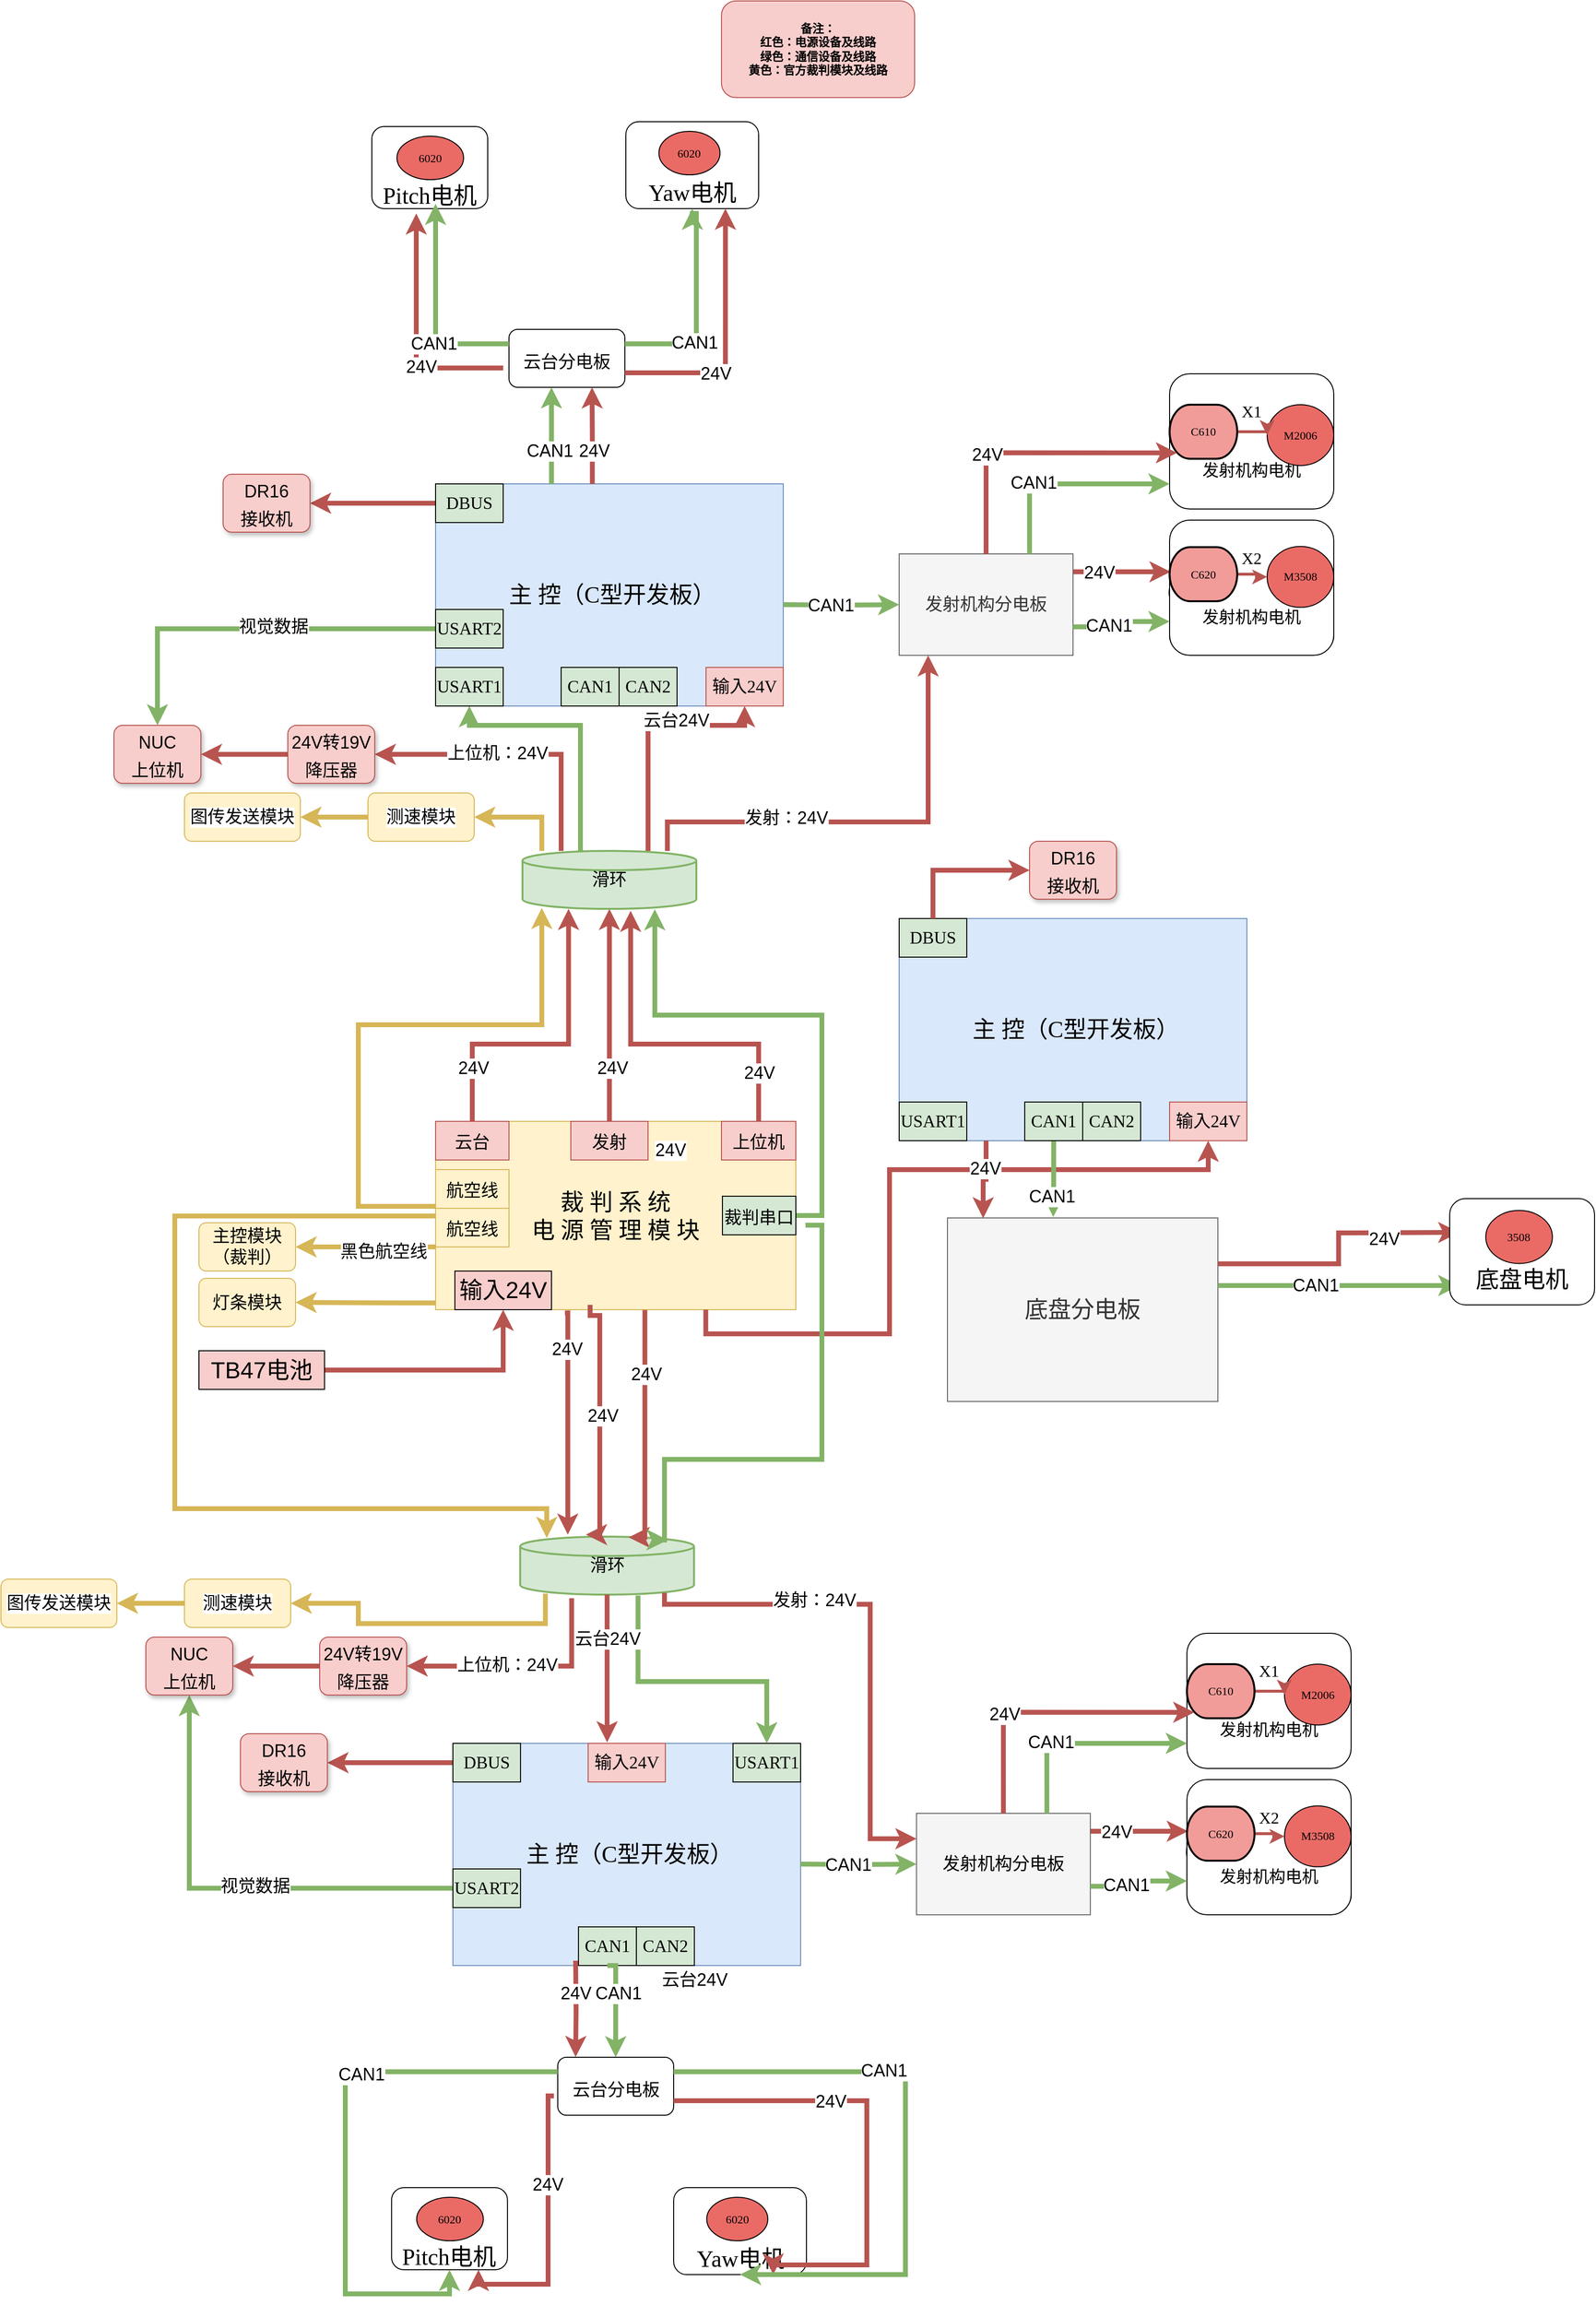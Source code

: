 <mxfile version="15.6.6" type="device"><diagram id="KAKqugMxXpL0IrGbB3Vo" name="第 1 页"><mxGraphModel dx="2048" dy="1850" grid="1" gridSize="10" guides="1" tooltips="1" connect="1" arrows="1" fold="1" page="1" pageScale="1" pageWidth="827" pageHeight="1169" math="0" shadow="0"><root><mxCell id="0"/><mxCell id="1" parent="0"/><mxCell id="jrZaR0OV9jxTn_Ghgc39-1" value="&lt;font face=&quot;Times New Roman&quot; style=&quot;font-size: 24px&quot;&gt;&amp;nbsp;主 控（C型开发板）&lt;/font&gt;" style="rounded=0;whiteSpace=wrap;html=1;fillColor=#dae8fc;strokeColor=#6c8ebf;fontColor=default;" vertex="1" parent="1"><mxGeometry x="420" y="480" width="360" height="230" as="geometry"/></mxCell><mxCell id="jrZaR0OV9jxTn_Ghgc39-2" style="edgeStyle=orthogonalEdgeStyle;rounded=0;orthogonalLoop=1;jettySize=auto;html=1;entryX=1;entryY=0.5;entryDx=0;entryDy=0;fontSize=18;fillColor=#f8cecc;strokeColor=#b85450;strokeWidth=5;labelBackgroundColor=default;fontColor=default;" edge="1" parent="1" source="jrZaR0OV9jxTn_Ghgc39-3" target="jrZaR0OV9jxTn_Ghgc39-35"><mxGeometry relative="1" as="geometry"/></mxCell><mxCell id="jrZaR0OV9jxTn_Ghgc39-3" value="&lt;font face=&quot;Times New Roman&quot; style=&quot;font-size: 18px&quot;&gt;DBUS&lt;/font&gt;" style="rounded=0;whiteSpace=wrap;html=1;fillColor=#D5E8D4;strokeColor=default;fontColor=default;" vertex="1" parent="1"><mxGeometry x="420" y="480" width="70" height="40" as="geometry"/></mxCell><mxCell id="jrZaR0OV9jxTn_Ghgc39-4" style="edgeStyle=orthogonalEdgeStyle;rounded=0;orthogonalLoop=1;jettySize=auto;html=1;entryX=1;entryY=0.5;entryDx=0;entryDy=0;strokeWidth=5;fillColor=#fff2cc;strokeColor=#d6b656;" edge="1" parent="1" source="jrZaR0OV9jxTn_Ghgc39-7" target="jrZaR0OV9jxTn_Ghgc39-16"><mxGeometry relative="1" as="geometry"><Array as="points"><mxPoint x="390" y="1270"/><mxPoint x="390" y="1270"/></Array></mxGeometry></mxCell><mxCell id="jrZaR0OV9jxTn_Ghgc39-5" value="&lt;font style=&quot;font-size: 18px&quot;&gt;黑色航空线&lt;/font&gt;" style="text;html=1;resizable=0;points=[];align=center;verticalAlign=middle;labelBackgroundColor=#ffffff;" vertex="1" connectable="0" parent="jrZaR0OV9jxTn_Ghgc39-4"><mxGeometry x="-0.256" y="5" relative="1" as="geometry"><mxPoint as="offset"/></mxGeometry></mxCell><mxCell id="jrZaR0OV9jxTn_Ghgc39-6" style="edgeStyle=orthogonalEdgeStyle;rounded=0;orthogonalLoop=1;jettySize=auto;html=1;entryX=1;entryY=0.5;entryDx=0;entryDy=0;strokeWidth=5;fillColor=#fff2cc;strokeColor=#d6b656;" edge="1" parent="1" source="jrZaR0OV9jxTn_Ghgc39-7" target="jrZaR0OV9jxTn_Ghgc39-17"><mxGeometry relative="1" as="geometry"><Array as="points"><mxPoint x="390" y="1328"/><mxPoint x="390" y="1328"/></Array></mxGeometry></mxCell><mxCell id="jrZaR0OV9jxTn_Ghgc39-7" value="&lt;font style=&quot;font-size: 24px&quot;&gt;裁 判 系 统&lt;br&gt;电 源 管 理 模 块&lt;/font&gt;" style="rounded=0;whiteSpace=wrap;html=1;fontFamily=Times New Roman;fillColor=#fff2cc;strokeColor=#d6b656;" vertex="1" parent="1"><mxGeometry x="420" y="1140" width="373" height="195" as="geometry"/></mxCell><mxCell id="jrZaR0OV9jxTn_Ghgc39-8" style="edgeStyle=orthogonalEdgeStyle;rounded=0;orthogonalLoop=1;jettySize=auto;html=1;entryX=0.622;entryY=1.033;entryDx=0;entryDy=0;entryPerimeter=0;fontSize=18;strokeWidth=5;fillColor=#f8cecc;strokeColor=#b85450;labelBackgroundColor=default;fontColor=default;" edge="1" parent="1" source="jrZaR0OV9jxTn_Ghgc39-9" target="jrZaR0OV9jxTn_Ghgc39-32"><mxGeometry relative="1" as="geometry"><Array as="points"><mxPoint x="755" y="1060"/><mxPoint x="622" y="1060"/></Array></mxGeometry></mxCell><mxCell id="jrZaR0OV9jxTn_Ghgc39-9" value="&lt;font style=&quot;font-size: 18px&quot;&gt;上位机&lt;/font&gt;" style="rounded=0;whiteSpace=wrap;html=1;fontFamily=Times New Roman;fontSize=24;fillColor=#f8cecc;strokeColor=#b85450;" vertex="1" parent="1"><mxGeometry x="716" y="1140" width="77" height="40" as="geometry"/></mxCell><mxCell id="jrZaR0OV9jxTn_Ghgc39-10" style="edgeStyle=orthogonalEdgeStyle;rounded=0;orthogonalLoop=1;jettySize=auto;html=1;entryX=0.5;entryY=1;entryDx=0;entryDy=0;entryPerimeter=0;fontSize=18;fillColor=#f8cecc;strokeColor=#b85450;strokeWidth=5;labelBackgroundColor=default;fontColor=default;" edge="1" parent="1" source="jrZaR0OV9jxTn_Ghgc39-11" target="jrZaR0OV9jxTn_Ghgc39-32"><mxGeometry relative="1" as="geometry"/></mxCell><mxCell id="jrZaR0OV9jxTn_Ghgc39-11" value="&lt;font style=&quot;font-size: 18px&quot;&gt;发射&lt;/font&gt;" style="rounded=0;whiteSpace=wrap;html=1;fontFamily=Times New Roman;fontSize=24;fillColor=#f8cecc;strokeColor=#b85450;" vertex="1" parent="1"><mxGeometry x="560" y="1140" width="80" height="40" as="geometry"/></mxCell><mxCell id="jrZaR0OV9jxTn_Ghgc39-12" style="edgeStyle=orthogonalEdgeStyle;rounded=0;orthogonalLoop=1;jettySize=auto;html=1;entryX=0.265;entryY=1;entryDx=0;entryDy=0;entryPerimeter=0;fontSize=12;fillColor=#f8cecc;strokeColor=#b85450;strokeWidth=5;labelBackgroundColor=default;fontColor=default;" edge="1" parent="1" source="jrZaR0OV9jxTn_Ghgc39-15" target="jrZaR0OV9jxTn_Ghgc39-32"><mxGeometry relative="1" as="geometry"><Array as="points"><mxPoint x="458" y="1060"/><mxPoint x="558" y="1060"/></Array></mxGeometry></mxCell><mxCell id="jrZaR0OV9jxTn_Ghgc39-13" value="24V" style="edgeLabel;html=1;align=center;verticalAlign=middle;resizable=0;points=[];fontSize=18;" vertex="1" connectable="0" parent="jrZaR0OV9jxTn_Ghgc39-12"><mxGeometry x="-0.702" y="-1" relative="1" as="geometry"><mxPoint x="107" y="-200" as="offset"/></mxGeometry></mxCell><mxCell id="jrZaR0OV9jxTn_Ghgc39-14" value="24V" style="edgeLabel;html=1;align=center;verticalAlign=middle;resizable=0;points=[];fontSize=18;" vertex="1" connectable="0" parent="jrZaR0OV9jxTn_Ghgc39-12"><mxGeometry x="-0.656" y="-1" relative="1" as="geometry"><mxPoint as="offset"/></mxGeometry></mxCell><mxCell id="jrZaR0OV9jxTn_Ghgc39-15" value="&lt;font style=&quot;font-size: 18px&quot;&gt;云台&lt;/font&gt;" style="rounded=0;whiteSpace=wrap;html=1;fontFamily=Times New Roman;fontSize=24;fillColor=#f8cecc;strokeColor=#b85450;" vertex="1" parent="1"><mxGeometry x="420" y="1140" width="76" height="40" as="geometry"/></mxCell><mxCell id="jrZaR0OV9jxTn_Ghgc39-16" value="&lt;font style=&quot;font-size: 18px&quot;&gt;主控模块（裁判）&lt;/font&gt;" style="rounded=1;whiteSpace=wrap;html=1;fontFamily=Times New Roman;fontSize=12;fillColor=#fff2cc;strokeColor=#d6b656;" vertex="1" parent="1"><mxGeometry x="175" y="1245" width="100" height="50" as="geometry"/></mxCell><mxCell id="jrZaR0OV9jxTn_Ghgc39-17" value="&lt;font style=&quot;font-size: 18px&quot;&gt;灯条模块&lt;/font&gt;" style="rounded=1;whiteSpace=wrap;html=1;fontFamily=Times New Roman;fontSize=12;fillColor=#fff2cc;strokeColor=#d6b656;" vertex="1" parent="1"><mxGeometry x="175" y="1302.5" width="100" height="50" as="geometry"/></mxCell><mxCell id="jrZaR0OV9jxTn_Ghgc39-20" value="底盘分电板" style="rounded=0;whiteSpace=wrap;html=1;fontSize=24;fillColor=#f5f5f5;strokeColor=#666666;fontColor=#333333;" vertex="1" parent="1"><mxGeometry x="950" y="1240" width="280" height="190" as="geometry"/></mxCell><mxCell id="jrZaR0OV9jxTn_Ghgc39-21" value="输入24V" style="rounded=0;whiteSpace=wrap;html=1;fontSize=24;fillColor=#F8CECC;" vertex="1" parent="1"><mxGeometry x="440" y="1295" width="100" height="40" as="geometry"/></mxCell><mxCell id="jrZaR0OV9jxTn_Ghgc39-22" style="edgeStyle=orthogonalEdgeStyle;rounded=0;orthogonalLoop=1;jettySize=auto;html=1;entryX=0.5;entryY=1;entryDx=0;entryDy=0;strokeWidth=5;fillColor=#f8cecc;strokeColor=#b85450;" edge="1" parent="1" source="jrZaR0OV9jxTn_Ghgc39-23" target="jrZaR0OV9jxTn_Ghgc39-21"><mxGeometry relative="1" as="geometry"/></mxCell><mxCell id="jrZaR0OV9jxTn_Ghgc39-23" value="TB47电池" style="rounded=0;whiteSpace=wrap;html=1;fontSize=24;fillColor=#F8CECC;" vertex="1" parent="1"><mxGeometry x="175" y="1377.5" width="130" height="40" as="geometry"/></mxCell><mxCell id="jrZaR0OV9jxTn_Ghgc39-24" style="edgeStyle=orthogonalEdgeStyle;rounded=0;orthogonalLoop=1;jettySize=auto;html=1;entryX=1;entryY=0.5;entryDx=0;entryDy=0;fontSize=18;strokeWidth=5;fillColor=#f8cecc;strokeColor=#b85450;labelBackgroundColor=default;fontColor=default;" edge="1" parent="1" source="jrZaR0OV9jxTn_Ghgc39-32" target="jrZaR0OV9jxTn_Ghgc39-46"><mxGeometry relative="1" as="geometry"><Array as="points"><mxPoint x="550" y="760"/></Array></mxGeometry></mxCell><mxCell id="jrZaR0OV9jxTn_Ghgc39-25" value="上位机：24V" style="edgeLabel;html=1;align=center;verticalAlign=middle;resizable=0;points=[];fontSize=18;" vertex="1" connectable="0" parent="jrZaR0OV9jxTn_Ghgc39-24"><mxGeometry x="0.135" y="-1" relative="1" as="geometry"><mxPoint as="offset"/></mxGeometry></mxCell><mxCell id="jrZaR0OV9jxTn_Ghgc39-27" style="edgeStyle=orthogonalEdgeStyle;rounded=0;orthogonalLoop=1;jettySize=auto;html=1;fontSize=18;strokeWidth=5;fillColor=#f8cecc;strokeColor=#b85450;labelBackgroundColor=default;fontColor=default;" edge="1" parent="1" source="jrZaR0OV9jxTn_Ghgc39-32" target="jrZaR0OV9jxTn_Ghgc39-72"><mxGeometry relative="1" as="geometry"><mxPoint x="930.0" y="650" as="targetPoint"/><Array as="points"><mxPoint x="660" y="830"/><mxPoint x="930" y="830"/></Array></mxGeometry></mxCell><mxCell id="jrZaR0OV9jxTn_Ghgc39-28" value="发射：24V" style="edgeLabel;html=1;align=center;verticalAlign=middle;resizable=0;points=[];fontSize=18;" vertex="1" connectable="0" parent="jrZaR0OV9jxTn_Ghgc39-27"><mxGeometry x="-0.353" y="4" relative="1" as="geometry"><mxPoint as="offset"/></mxGeometry></mxCell><mxCell id="jrZaR0OV9jxTn_Ghgc39-29" style="edgeStyle=orthogonalEdgeStyle;rounded=0;orthogonalLoop=1;jettySize=auto;html=1;entryX=0.5;entryY=1;entryDx=0;entryDy=0;strokeWidth=5;fillColor=#d5e8d4;strokeColor=#82b366;labelBackgroundColor=default;fontColor=default;" edge="1" parent="1" source="jrZaR0OV9jxTn_Ghgc39-32" target="jrZaR0OV9jxTn_Ghgc39-52"><mxGeometry relative="1" as="geometry"><Array as="points"><mxPoint x="570" y="730"/><mxPoint x="455" y="730"/></Array></mxGeometry></mxCell><mxCell id="jrZaR0OV9jxTn_Ghgc39-30" style="edgeStyle=orthogonalEdgeStyle;rounded=0;orthogonalLoop=1;jettySize=auto;html=1;entryX=0.5;entryY=1;entryDx=0;entryDy=0;strokeWidth=5;fillColor=#f8cecc;strokeColor=#b85450;labelBackgroundColor=default;fontColor=default;" edge="1" parent="1" source="jrZaR0OV9jxTn_Ghgc39-32" target="jrZaR0OV9jxTn_Ghgc39-40"><mxGeometry relative="1" as="geometry"><Array as="points"><mxPoint x="640" y="730"/><mxPoint x="740" y="730"/></Array></mxGeometry></mxCell><mxCell id="jrZaR0OV9jxTn_Ghgc39-31" value="&lt;font style=&quot;font-size: 18px&quot;&gt;云台24V&lt;/font&gt;" style="text;html=1;resizable=0;points=[];align=center;verticalAlign=middle;labelBackgroundColor=#ffffff;" vertex="1" connectable="0" parent="jrZaR0OV9jxTn_Ghgc39-30"><mxGeometry x="0.04" y="-29" relative="1" as="geometry"><mxPoint x="29" y="-34" as="offset"/></mxGeometry></mxCell><mxCell id="jrZaR0OV9jxTn_Ghgc39-32" value="&lt;font style=&quot;font-size: 18px&quot;&gt;滑环&lt;/font&gt;" style="strokeWidth=2;html=1;shape=mxgraph.flowchart.database;whiteSpace=wrap;fillColor=#d5e8d4;strokeColor=#82b366;fontColor=default;" vertex="1" parent="1"><mxGeometry x="510" y="860" width="180" height="60" as="geometry"/></mxCell><mxCell id="jrZaR0OV9jxTn_Ghgc39-33" value="24V" style="edgeLabel;html=1;align=center;verticalAlign=middle;resizable=0;points=[];fontSize=18;labelBackgroundColor=default;fontColor=default;" vertex="1" connectable="0" parent="1"><mxGeometry x="566" y="1080" as="geometry"><mxPoint x="37" y="5" as="offset"/></mxGeometry></mxCell><mxCell id="jrZaR0OV9jxTn_Ghgc39-34" value="24V" style="edgeLabel;html=1;align=center;verticalAlign=middle;resizable=0;points=[];fontSize=18;labelBackgroundColor=default;fontColor=default;" vertex="1" connectable="0" parent="1"><mxGeometry x="754.5" y="1090" as="geometry"/></mxCell><mxCell id="jrZaR0OV9jxTn_Ghgc39-35" value="&lt;font style=&quot;font-size: 18px&quot;&gt;DR16&lt;br&gt;接收机&lt;/font&gt;" style="rounded=1;whiteSpace=wrap;html=1;fontSize=24;fillColor=#f8cecc;shadow=1;strokeColor=#b85450;fontColor=default;" vertex="1" parent="1"><mxGeometry x="200" y="470" width="90" height="60" as="geometry"/></mxCell><mxCell id="jrZaR0OV9jxTn_Ghgc39-36" style="edgeStyle=orthogonalEdgeStyle;rounded=0;orthogonalLoop=1;jettySize=auto;html=1;fontSize=18;strokeWidth=5;fillColor=#d5e8d4;strokeColor=#82b366;" edge="1" parent="1" target="jrZaR0OV9jxTn_Ghgc39-72"><mxGeometry relative="1" as="geometry"><mxPoint x="780" y="605" as="sourcePoint"/><mxPoint x="897.83" y="604.975" as="targetPoint"/></mxGeometry></mxCell><mxCell id="jrZaR0OV9jxTn_Ghgc39-37" value="CAN1" style="edgeLabel;html=1;align=center;verticalAlign=middle;resizable=0;points=[];fontSize=18;" vertex="1" connectable="0" parent="jrZaR0OV9jxTn_Ghgc39-36"><mxGeometry x="-0.186" relative="1" as="geometry"><mxPoint as="offset"/></mxGeometry></mxCell><mxCell id="jrZaR0OV9jxTn_Ghgc39-38" style="edgeStyle=orthogonalEdgeStyle;rounded=0;orthogonalLoop=1;jettySize=auto;html=1;fontSize=12;entryX=0.115;entryY=0.983;entryDx=0;entryDy=0;entryPerimeter=0;fillColor=#fff2cc;strokeColor=#d6b656;strokeWidth=5;labelBackgroundColor=default;fontColor=default;" edge="1" parent="1" source="jrZaR0OV9jxTn_Ghgc39-39" target="jrZaR0OV9jxTn_Ghgc39-32"><mxGeometry relative="1" as="geometry"><mxPoint x="350" y="930" as="targetPoint"/><Array as="points"><mxPoint x="340" y="1228"/><mxPoint x="340" y="1040"/><mxPoint x="530" y="1040"/><mxPoint x="530" y="919"/></Array></mxGeometry></mxCell><mxCell id="jrZaR0OV9jxTn_Ghgc39-39" value="&lt;span style=&quot;font-size: 18px&quot;&gt;航空线&lt;/span&gt;" style="rounded=0;whiteSpace=wrap;html=1;fontFamily=Times New Roman;fontSize=24;fillColor=#fff2cc;strokeColor=#d6b656;fontColor=default;" vertex="1" parent="1"><mxGeometry x="420" y="1190" width="76" height="40" as="geometry"/></mxCell><mxCell id="jrZaR0OV9jxTn_Ghgc39-40" value="&lt;font style=&quot;font-size: 18px&quot;&gt;输入24V&lt;/font&gt;" style="rounded=0;whiteSpace=wrap;html=1;fontFamily=Times New Roman;fillColor=#f8cecc;strokeColor=#b85450;" vertex="1" parent="1"><mxGeometry x="700" y="670" width="80" height="40" as="geometry"/></mxCell><mxCell id="jrZaR0OV9jxTn_Ghgc39-41" value="&lt;font style=&quot;font-size: 18px&quot;&gt;CAN1&lt;/font&gt;" style="rounded=0;whiteSpace=wrap;html=1;fontFamily=Times New Roman;fillColor=#D5E8D4;strokeColor=default;fontColor=default;" vertex="1" parent="1"><mxGeometry x="550" y="670" width="60" height="40" as="geometry"/></mxCell><mxCell id="jrZaR0OV9jxTn_Ghgc39-42" style="edgeStyle=orthogonalEdgeStyle;rounded=0;orthogonalLoop=1;jettySize=auto;html=1;entryX=0.761;entryY=1.006;entryDx=0;entryDy=0;entryPerimeter=0;fontSize=18;strokeWidth=5;fillColor=#d5e8d4;strokeColor=#82b366;labelBackgroundColor=default;fontColor=default;" edge="1" parent="1" source="jrZaR0OV9jxTn_Ghgc39-43" target="jrZaR0OV9jxTn_Ghgc39-32"><mxGeometry relative="1" as="geometry"><Array as="points"><mxPoint x="820" y="1238"/><mxPoint x="820" y="1030"/><mxPoint x="647" y="1030"/></Array></mxGeometry></mxCell><mxCell id="jrZaR0OV9jxTn_Ghgc39-43" value="&lt;span style=&quot;font-size: 18px&quot;&gt;裁判串口&lt;/span&gt;" style="rounded=0;whiteSpace=wrap;html=1;fontFamily=Times New Roman;fontSize=24;fillColor=#D5E8D4;" vertex="1" parent="1"><mxGeometry x="717" y="1217.5" width="76" height="40" as="geometry"/></mxCell><mxCell id="jrZaR0OV9jxTn_Ghgc39-44" value="&lt;span style=&quot;font-size: 18px&quot;&gt;NUC&lt;br&gt;上位机&lt;/span&gt;" style="rounded=1;whiteSpace=wrap;html=1;fontSize=24;fillColor=#f8cecc;shadow=1;strokeColor=#b85450;fontColor=default;" vertex="1" parent="1"><mxGeometry x="87" y="730" width="90" height="60" as="geometry"/></mxCell><mxCell id="jrZaR0OV9jxTn_Ghgc39-45" value="" style="edgeStyle=orthogonalEdgeStyle;rounded=0;orthogonalLoop=1;jettySize=auto;html=1;fontSize=18;fillColor=#f8cecc;strokeColor=#b85450;strokeWidth=5;fontColor=default;" edge="1" parent="1" source="jrZaR0OV9jxTn_Ghgc39-46" target="jrZaR0OV9jxTn_Ghgc39-44"><mxGeometry relative="1" as="geometry"/></mxCell><mxCell id="jrZaR0OV9jxTn_Ghgc39-46" value="&lt;span style=&quot;font-size: 18px&quot;&gt;24V转19V&lt;br&gt;降压器&lt;/span&gt;" style="rounded=1;whiteSpace=wrap;html=1;fontSize=24;fillColor=#f8cecc;shadow=1;strokeColor=#b85450;fontColor=default;" vertex="1" parent="1"><mxGeometry x="267" y="730" width="90" height="60" as="geometry"/></mxCell><mxCell id="jrZaR0OV9jxTn_Ghgc39-47" style="edgeStyle=orthogonalEdgeStyle;rounded=0;orthogonalLoop=1;jettySize=auto;html=1;entryX=1;entryY=0.5;entryDx=0;entryDy=0;fontSize=18;fillColor=#fff2cc;strokeColor=#d6b656;strokeWidth=5;labelBackgroundColor=default;fontColor=default;" edge="1" parent="1" source="jrZaR0OV9jxTn_Ghgc39-48" target="jrZaR0OV9jxTn_Ghgc39-49"><mxGeometry relative="1" as="geometry"/></mxCell><mxCell id="jrZaR0OV9jxTn_Ghgc39-48" value="&lt;span style=&quot;font-size: 18px&quot;&gt;测速模块&lt;/span&gt;" style="rounded=1;whiteSpace=wrap;html=1;fontFamily=Times New Roman;fontSize=12;fillColor=#fff2cc;strokeColor=#d6b656;labelBackgroundColor=default;fontColor=default;" vertex="1" parent="1"><mxGeometry x="350" y="800" width="110" height="50" as="geometry"/></mxCell><mxCell id="jrZaR0OV9jxTn_Ghgc39-49" value="&lt;font style=&quot;font-size: 18px&quot;&gt;图传发送模块&lt;/font&gt;" style="rounded=1;whiteSpace=wrap;html=1;fontFamily=Times New Roman;fontSize=12;fillColor=#fff2cc;strokeColor=#d6b656;labelBackgroundColor=default;fontColor=default;" vertex="1" parent="1"><mxGeometry x="160" y="800" width="120" height="50" as="geometry"/></mxCell><mxCell id="jrZaR0OV9jxTn_Ghgc39-50" style="edgeStyle=orthogonalEdgeStyle;rounded=0;orthogonalLoop=1;jettySize=auto;html=1;entryX=1;entryY=0.5;entryDx=0;entryDy=0;fontSize=18;strokeWidth=5;fillColor=#fff2cc;strokeColor=#d6b656;labelBackgroundColor=default;fontColor=default;" edge="1" parent="1" target="jrZaR0OV9jxTn_Ghgc39-48"><mxGeometry relative="1" as="geometry"><Array as="points"><mxPoint x="530" y="825"/></Array><mxPoint x="530" y="860" as="sourcePoint"/></mxGeometry></mxCell><mxCell id="jrZaR0OV9jxTn_Ghgc39-51" value="&lt;font style=&quot;font-size: 18px&quot;&gt;CAN2&lt;/font&gt;" style="rounded=0;whiteSpace=wrap;html=1;fontFamily=Times New Roman;fillColor=#D5E8D4;strokeColor=default;fontColor=default;" vertex="1" parent="1"><mxGeometry x="610" y="670" width="60" height="40" as="geometry"/></mxCell><mxCell id="jrZaR0OV9jxTn_Ghgc39-52" value="&lt;font face=&quot;Times New Roman&quot;&gt;&lt;span style=&quot;font-size: 18px&quot;&gt;USART1&lt;/span&gt;&lt;/font&gt;" style="rounded=0;whiteSpace=wrap;html=1;fillColor=#D5E8D4;strokeColor=default;fontColor=default;" vertex="1" parent="1"><mxGeometry x="420" y="670" width="70" height="40" as="geometry"/></mxCell><mxCell id="jrZaR0OV9jxTn_Ghgc39-53" value="" style="edgeStyle=orthogonalEdgeStyle;rounded=0;orthogonalLoop=1;jettySize=auto;html=1;entryX=-0.014;entryY=0.69;entryDx=0;entryDy=0;entryPerimeter=0;fontSize=18;strokeWidth=5;fillColor=#d5e8d4;strokeColor=#82b366;endArrow=none;" edge="1" parent="1"><mxGeometry relative="1" as="geometry"><mxPoint x="1230" y="1262.5" as="sourcePoint"/><mxPoint x="1229.16" y="1263.2" as="targetPoint"/></mxGeometry></mxCell><mxCell id="jrZaR0OV9jxTn_Ghgc39-54" value="" style="group" vertex="1" connectable="0" parent="1"><mxGeometry x="1180" y="552.5" width="170" height="140" as="geometry"/></mxCell><mxCell id="jrZaR0OV9jxTn_Ghgc39-55" value="&lt;font style=&quot;font-size: 17px&quot;&gt;X2&lt;br&gt;&lt;br&gt;发射结构电机&lt;/font&gt;" style="rounded=1;whiteSpace=wrap;html=1;fontFamily=Times New Roman;" vertex="1" parent="jrZaR0OV9jxTn_Ghgc39-54"><mxGeometry width="170" height="100" as="geometry"/></mxCell><mxCell id="jrZaR0OV9jxTn_Ghgc39-56" value="M3508" style="ellipse;whiteSpace=wrap;html=1;fontFamily=Times New Roman;fillColor=#EA6B66;" vertex="1" parent="jrZaR0OV9jxTn_Ghgc39-54"><mxGeometry x="101" y="19.5" width="69" height="45" as="geometry"/></mxCell><mxCell id="jrZaR0OV9jxTn_Ghgc39-57" style="edgeStyle=orthogonalEdgeStyle;rounded=0;orthogonalLoop=1;jettySize=auto;html=1;entryX=0;entryY=0.5;entryDx=0;entryDy=0;fontSize=24;fillColor=#f8cecc;strokeColor=#b85450;strokeWidth=3;" edge="1" parent="jrZaR0OV9jxTn_Ghgc39-54" source="jrZaR0OV9jxTn_Ghgc39-58" target="jrZaR0OV9jxTn_Ghgc39-56"><mxGeometry relative="1" as="geometry"/></mxCell><mxCell id="jrZaR0OV9jxTn_Ghgc39-58" value="C620" style="strokeWidth=2;html=1;shape=mxgraph.flowchart.terminator;whiteSpace=wrap;fontFamily=Times New Roman;fillColor=#F19C99;" vertex="1" parent="jrZaR0OV9jxTn_Ghgc39-54"><mxGeometry y="20" width="70" height="40" as="geometry"/></mxCell><mxCell id="jrZaR0OV9jxTn_Ghgc39-59" style="edgeStyle=orthogonalEdgeStyle;rounded=0;orthogonalLoop=1;jettySize=auto;html=1;entryX=0;entryY=0.185;entryDx=0;entryDy=0;entryPerimeter=0;fontSize=18;strokeWidth=5;fillColor=#f8cecc;strokeColor=#b85450;" edge="1" parent="jrZaR0OV9jxTn_Ghgc39-54"><mxGeometry relative="1" as="geometry"><mxPoint x="-111.25" y="18.5" as="sourcePoint"/><mxPoint x="1" y="18.5" as="targetPoint"/><Array as="points"><mxPoint x="-79" y="18.5"/><mxPoint x="-79" y="18.5"/></Array></mxGeometry></mxCell><mxCell id="jrZaR0OV9jxTn_Ghgc39-60" value="24V" style="edgeLabel;html=1;align=center;verticalAlign=middle;resizable=0;points=[];fontSize=18;" vertex="1" connectable="0" parent="jrZaR0OV9jxTn_Ghgc39-59"><mxGeometry x="-0.319" y="-1" relative="1" as="geometry"><mxPoint as="offset"/></mxGeometry></mxCell><mxCell id="jrZaR0OV9jxTn_Ghgc39-61" value="" style="group" vertex="1" connectable="0" parent="jrZaR0OV9jxTn_Ghgc39-54"><mxGeometry y="-35" width="170" height="140" as="geometry"/></mxCell><mxCell id="jrZaR0OV9jxTn_Ghgc39-62" value="&lt;font style=&quot;font-size: 17px&quot;&gt;X2&lt;br&gt;&lt;br&gt;&lt;br&gt;发射机构电机&lt;/font&gt;" style="rounded=1;whiteSpace=wrap;html=1;fontFamily=Times New Roman;" vertex="1" parent="jrZaR0OV9jxTn_Ghgc39-61"><mxGeometry width="170" height="140" as="geometry"/></mxCell><mxCell id="jrZaR0OV9jxTn_Ghgc39-63" value="M3508" style="ellipse;whiteSpace=wrap;html=1;fontFamily=Times New Roman;fillColor=#EA6B66;" vertex="1" parent="jrZaR0OV9jxTn_Ghgc39-61"><mxGeometry x="101" y="27.3" width="69" height="63.0" as="geometry"/></mxCell><mxCell id="jrZaR0OV9jxTn_Ghgc39-64" style="edgeStyle=orthogonalEdgeStyle;rounded=0;orthogonalLoop=1;jettySize=auto;html=1;entryX=0;entryY=0.5;entryDx=0;entryDy=0;fontSize=24;fillColor=#f8cecc;strokeColor=#b85450;strokeWidth=3;" edge="1" parent="jrZaR0OV9jxTn_Ghgc39-61" source="jrZaR0OV9jxTn_Ghgc39-65" target="jrZaR0OV9jxTn_Ghgc39-63"><mxGeometry relative="1" as="geometry"/></mxCell><mxCell id="jrZaR0OV9jxTn_Ghgc39-65" value="C620" style="strokeWidth=2;html=1;shape=mxgraph.flowchart.terminator;whiteSpace=wrap;fontFamily=Times New Roman;fillColor=#F19C99;" vertex="1" parent="jrZaR0OV9jxTn_Ghgc39-61"><mxGeometry y="28" width="70" height="56" as="geometry"/></mxCell><mxCell id="jrZaR0OV9jxTn_Ghgc39-66" value="" style="group;fontColor=default;" vertex="1" connectable="0" parent="1"><mxGeometry x="354" y="110" width="120" height="85" as="geometry"/></mxCell><mxCell id="jrZaR0OV9jxTn_Ghgc39-67" value="&lt;font style=&quot;font-size: 24px&quot;&gt;&lt;br&gt;&lt;br&gt;Pitch电机&lt;/font&gt;" style="rounded=1;whiteSpace=wrap;html=1;fontFamily=Times New Roman;" vertex="1" parent="jrZaR0OV9jxTn_Ghgc39-66"><mxGeometry width="120" height="85" as="geometry"/></mxCell><mxCell id="jrZaR0OV9jxTn_Ghgc39-68" value="6020" style="ellipse;whiteSpace=wrap;html=1;fontFamily=Times New Roman;fillColor=#EA6B66;" vertex="1" parent="jrZaR0OV9jxTn_Ghgc39-66"><mxGeometry x="26" y="10" width="69" height="45" as="geometry"/></mxCell><mxCell id="jrZaR0OV9jxTn_Ghgc39-69" style="edgeStyle=orthogonalEdgeStyle;rounded=0;orthogonalLoop=1;jettySize=auto;html=1;fontSize=18;strokeWidth=5;fillColor=#d5e8d4;strokeColor=#82b366;" edge="1" parent="1" source="jrZaR0OV9jxTn_Ghgc39-71" target="jrZaR0OV9jxTn_Ghgc39-44"><mxGeometry relative="1" as="geometry"/></mxCell><mxCell id="jrZaR0OV9jxTn_Ghgc39-70" value="视觉数据" style="edgeLabel;html=1;align=center;verticalAlign=middle;resizable=0;points=[];fontSize=18;" vertex="1" connectable="0" parent="jrZaR0OV9jxTn_Ghgc39-69"><mxGeometry x="-0.134" y="-2" relative="1" as="geometry"><mxPoint as="offset"/></mxGeometry></mxCell><mxCell id="jrZaR0OV9jxTn_Ghgc39-71" value="&lt;font face=&quot;Times New Roman&quot;&gt;&lt;span style=&quot;font-size: 18px&quot;&gt;USART2&lt;/span&gt;&lt;/font&gt;" style="rounded=0;whiteSpace=wrap;html=1;fillColor=#D5E8D4;" vertex="1" parent="1"><mxGeometry x="420" y="610" width="70" height="40" as="geometry"/></mxCell><mxCell id="jrZaR0OV9jxTn_Ghgc39-72" value="&lt;font style=&quot;font-size: 18px&quot;&gt;发射机构分电板&lt;/font&gt;" style="rounded=0;whiteSpace=wrap;html=1;fontFamily=Times New Roman;fillColor=#f5f5f5;strokeColor=#666666;fontColor=#333333;" vertex="1" parent="1"><mxGeometry x="900" y="552.5" width="180" height="105" as="geometry"/></mxCell><mxCell id="jrZaR0OV9jxTn_Ghgc39-73" style="edgeStyle=orthogonalEdgeStyle;rounded=0;orthogonalLoop=1;jettySize=auto;html=1;entryX=0;entryY=0.75;entryDx=0;entryDy=0;fontSize=18;strokeWidth=5;fillColor=#d5e8d4;strokeColor=#82b366;" edge="1" parent="1" source="jrZaR0OV9jxTn_Ghgc39-72" target="jrZaR0OV9jxTn_Ghgc39-62"><mxGeometry relative="1" as="geometry"><Array as="points"><mxPoint x="1124" y="628"/></Array></mxGeometry></mxCell><mxCell id="jrZaR0OV9jxTn_Ghgc39-74" value="CAN1" style="edgeLabel;html=1;align=center;verticalAlign=middle;resizable=0;points=[];fontSize=18;" vertex="1" connectable="0" parent="jrZaR0OV9jxTn_Ghgc39-73"><mxGeometry x="-0.301" y="2" relative="1" as="geometry"><mxPoint y="1" as="offset"/></mxGeometry></mxCell><mxCell id="jrZaR0OV9jxTn_Ghgc39-75" style="edgeStyle=orthogonalEdgeStyle;rounded=0;orthogonalLoop=1;jettySize=auto;html=1;entryX=0.5;entryY=1;entryDx=0;entryDy=0;strokeWidth=5;fillColor=#f8cecc;strokeColor=#b85450;labelBackgroundColor=default;fontColor=default;exitX=0.75;exitY=1;exitDx=0;exitDy=0;" edge="1" parent="1" source="jrZaR0OV9jxTn_Ghgc39-7" target="jrZaR0OV9jxTn_Ghgc39-113"><mxGeometry relative="1" as="geometry"><Array as="points"><mxPoint x="700" y="1360"/><mxPoint x="890" y="1360"/><mxPoint x="890" y="1190"/><mxPoint x="1220" y="1190"/></Array><mxPoint x="750" y="1350" as="sourcePoint"/></mxGeometry></mxCell><mxCell id="jrZaR0OV9jxTn_Ghgc39-76" style="edgeStyle=orthogonalEdgeStyle;rounded=0;orthogonalLoop=1;jettySize=auto;html=1;entryX=0.391;entryY=-0.005;entryDx=0;entryDy=0;entryPerimeter=0;strokeWidth=5;fillColor=#d5e8d4;strokeColor=#82b366;labelBackgroundColor=default;fontColor=default;exitX=0.5;exitY=1;exitDx=0;exitDy=0;" edge="1" parent="1" source="jrZaR0OV9jxTn_Ghgc39-114" target="jrZaR0OV9jxTn_Ghgc39-20"><mxGeometry relative="1" as="geometry"><Array as="points"><mxPoint x="1060" y="1200"/><mxPoint x="1059" y="1220"/></Array><mxPoint x="690" y="1350" as="sourcePoint"/></mxGeometry></mxCell><mxCell id="jrZaR0OV9jxTn_Ghgc39-77" value="&lt;font style=&quot;font-size: 18px&quot;&gt;CAN1&lt;/font&gt;" style="text;html=1;resizable=0;points=[];align=center;verticalAlign=middle;labelBackgroundColor=#ffffff;" vertex="1" connectable="0" parent="jrZaR0OV9jxTn_Ghgc39-76"><mxGeometry x="0.467" y="-2" relative="1" as="geometry"><mxPoint as="offset"/></mxGeometry></mxCell><mxCell id="jrZaR0OV9jxTn_Ghgc39-78" value="&lt;b&gt;备注：&lt;br&gt;红色：电源设备及线路&lt;br&gt;绿色：通信设备及线路&lt;br&gt;黄色：官方裁判模块及线路&lt;/b&gt;" style="rounded=1;whiteSpace=wrap;html=1;fillColor=#f8cecc;strokeColor=#b85450;fontColor=default;" vertex="1" parent="1"><mxGeometry x="716" y="-20" width="200" height="100" as="geometry"/></mxCell><mxCell id="jrZaR0OV9jxTn_Ghgc39-79" value="&lt;font style=&quot;font-size: 17px&quot;&gt;X1&lt;br&gt;&lt;br&gt;&lt;br&gt;发射机构电机&lt;/font&gt;" style="rounded=1;whiteSpace=wrap;html=1;fontFamily=Times New Roman;" vertex="1" parent="1"><mxGeometry x="1180" y="366" width="170" height="140" as="geometry"/></mxCell><mxCell id="jrZaR0OV9jxTn_Ghgc39-80" style="edgeStyle=orthogonalEdgeStyle;rounded=0;orthogonalLoop=1;jettySize=auto;html=1;exitX=0.5;exitY=1;exitDx=0;exitDy=0;" edge="1" parent="1" source="jrZaR0OV9jxTn_Ghgc39-79" target="jrZaR0OV9jxTn_Ghgc39-79"><mxGeometry relative="1" as="geometry"/></mxCell><mxCell id="jrZaR0OV9jxTn_Ghgc39-81" value="" style="group" vertex="1" connectable="0" parent="1"><mxGeometry x="1180" y="370" width="170" height="140" as="geometry"/></mxCell><mxCell id="jrZaR0OV9jxTn_Ghgc39-82" value="M2006" style="ellipse;whiteSpace=wrap;html=1;fontFamily=Times New Roman;fillColor=#EA6B66;" vertex="1" parent="jrZaR0OV9jxTn_Ghgc39-81"><mxGeometry x="101" y="28.0" width="69" height="63.0" as="geometry"/></mxCell><mxCell id="jrZaR0OV9jxTn_Ghgc39-83" style="edgeStyle=orthogonalEdgeStyle;rounded=0;orthogonalLoop=1;jettySize=auto;html=1;entryX=0;entryY=0.5;entryDx=0;entryDy=0;fontSize=24;fillColor=#f8cecc;strokeColor=#b85450;strokeWidth=3;" edge="1" parent="jrZaR0OV9jxTn_Ghgc39-81" source="jrZaR0OV9jxTn_Ghgc39-84" target="jrZaR0OV9jxTn_Ghgc39-82"><mxGeometry relative="1" as="geometry"><Array as="points"><mxPoint x="101" y="56"/></Array></mxGeometry></mxCell><mxCell id="jrZaR0OV9jxTn_Ghgc39-84" value="C610" style="strokeWidth=2;html=1;shape=mxgraph.flowchart.terminator;whiteSpace=wrap;fontFamily=Times New Roman;fillColor=#F19C99;" vertex="1" parent="jrZaR0OV9jxTn_Ghgc39-81"><mxGeometry y="28" width="70" height="56" as="geometry"/></mxCell><mxCell id="jrZaR0OV9jxTn_Ghgc39-85" style="edgeStyle=orthogonalEdgeStyle;rounded=0;orthogonalLoop=1;jettySize=auto;html=1;entryX=0.11;entryY=0.89;entryDx=0;entryDy=0;entryPerimeter=0;fontSize=18;strokeWidth=5;fillColor=#f8cecc;strokeColor=#b85450;exitX=0.5;exitY=0;exitDx=0;exitDy=0;labelBackgroundColor=default;fontColor=default;" edge="1" parent="1" source="jrZaR0OV9jxTn_Ghgc39-72" target="jrZaR0OV9jxTn_Ghgc39-84"><mxGeometry relative="1" as="geometry"><mxPoint x="1078.75" y="581" as="sourcePoint"/><mxPoint x="1191.0" y="581" as="targetPoint"/><Array as="points"><mxPoint x="990" y="448"/></Array></mxGeometry></mxCell><mxCell id="jrZaR0OV9jxTn_Ghgc39-86" value="24V" style="edgeLabel;html=1;align=center;verticalAlign=middle;resizable=0;points=[];fontSize=18;" vertex="1" connectable="0" parent="jrZaR0OV9jxTn_Ghgc39-85"><mxGeometry x="-0.319" y="-1" relative="1" as="geometry"><mxPoint as="offset"/></mxGeometry></mxCell><mxCell id="jrZaR0OV9jxTn_Ghgc39-87" style="edgeStyle=orthogonalEdgeStyle;rounded=0;orthogonalLoop=1;jettySize=auto;html=1;fontSize=18;strokeWidth=5;fillColor=#d5e8d4;strokeColor=#82b366;exitX=0.75;exitY=0;exitDx=0;exitDy=0;labelBackgroundColor=default;fontColor=default;" edge="1" parent="1" source="jrZaR0OV9jxTn_Ghgc39-72"><mxGeometry relative="1" as="geometry"><Array as="points"><mxPoint x="1035" y="480"/></Array><mxPoint x="1090" y="638" as="sourcePoint"/><mxPoint x="1180" y="480" as="targetPoint"/></mxGeometry></mxCell><mxCell id="jrZaR0OV9jxTn_Ghgc39-88" value="CAN1" style="edgeLabel;html=1;align=center;verticalAlign=middle;resizable=0;points=[];fontSize=18;" vertex="1" connectable="0" parent="jrZaR0OV9jxTn_Ghgc39-87"><mxGeometry x="-0.301" y="2" relative="1" as="geometry"><mxPoint y="1" as="offset"/></mxGeometry></mxCell><mxCell id="jrZaR0OV9jxTn_Ghgc39-89" style="edgeStyle=orthogonalEdgeStyle;rounded=0;orthogonalLoop=1;jettySize=auto;html=1;strokeWidth=5;fillColor=#f8cecc;strokeColor=#b85450;labelBackgroundColor=default;fontColor=default;exitX=1;exitY=0.25;exitDx=0;exitDy=0;" edge="1" parent="1" source="jrZaR0OV9jxTn_Ghgc39-20"><mxGeometry relative="1" as="geometry"><Array as="points"/><mxPoint x="1270" y="1350.04" as="sourcePoint"/><mxPoint x="1480" y="1255" as="targetPoint"/></mxGeometry></mxCell><mxCell id="jrZaR0OV9jxTn_Ghgc39-90" value="&lt;font style=&quot;font-size: 18px&quot;&gt;24V&lt;/font&gt;" style="text;html=1;resizable=0;points=[];align=center;verticalAlign=middle;labelBackgroundColor=#ffffff;" vertex="1" connectable="0" parent="jrZaR0OV9jxTn_Ghgc39-89"><mxGeometry x="0.445" y="-6" relative="1" as="geometry"><mxPoint as="offset"/></mxGeometry></mxCell><mxCell id="jrZaR0OV9jxTn_Ghgc39-91" style="edgeStyle=orthogonalEdgeStyle;rounded=0;orthogonalLoop=1;jettySize=auto;html=1;strokeWidth=5;fillColor=#d5e8d4;strokeColor=#82b366;labelBackgroundColor=default;fontColor=default;" edge="1" parent="1"><mxGeometry relative="1" as="geometry"><Array as="points"><mxPoint x="1460" y="1310"/><mxPoint x="1460" y="1310"/></Array><mxPoint x="1230" y="1310" as="sourcePoint"/><mxPoint x="1480" y="1310" as="targetPoint"/></mxGeometry></mxCell><mxCell id="jrZaR0OV9jxTn_Ghgc39-92" value="&lt;font style=&quot;font-size: 18px&quot;&gt;CAN1&lt;/font&gt;" style="text;html=1;resizable=0;points=[];align=center;verticalAlign=middle;labelBackgroundColor=#ffffff;" vertex="1" connectable="0" parent="jrZaR0OV9jxTn_Ghgc39-91"><mxGeometry x="0.152" y="4" relative="1" as="geometry"><mxPoint x="-43" y="4" as="offset"/></mxGeometry></mxCell><mxCell id="jrZaR0OV9jxTn_Ghgc39-93" value="" style="group;fontColor=default;" vertex="1" connectable="0" parent="1"><mxGeometry x="1470" y="1220" width="150" height="110" as="geometry"/></mxCell><mxCell id="jrZaR0OV9jxTn_Ghgc39-94" value="&lt;font style=&quot;font-size: 24px&quot;&gt;&lt;br&gt;&lt;br&gt;底盘电机&lt;/font&gt;" style="rounded=1;whiteSpace=wrap;html=1;fontFamily=Times New Roman;" vertex="1" parent="jrZaR0OV9jxTn_Ghgc39-93"><mxGeometry width="150" height="110.0" as="geometry"/></mxCell><mxCell id="jrZaR0OV9jxTn_Ghgc39-95" value="3508" style="ellipse;whiteSpace=wrap;html=1;fontFamily=Times New Roman;fillColor=#EA6B66;" vertex="1" parent="jrZaR0OV9jxTn_Ghgc39-93"><mxGeometry x="37.364" y="12.222" width="69" height="55.0" as="geometry"/></mxCell><mxCell id="jrZaR0OV9jxTn_Ghgc39-96" value="" style="group;fontColor=default;" vertex="1" connectable="0" parent="1"><mxGeometry x="617" y="105" width="137.5" height="90" as="geometry"/></mxCell><mxCell id="jrZaR0OV9jxTn_Ghgc39-97" value="&lt;font style=&quot;font-size: 24px&quot;&gt;&lt;br&gt;&lt;br&gt;Yaw电机&lt;/font&gt;" style="rounded=1;whiteSpace=wrap;html=1;fontFamily=Times New Roman;" vertex="1" parent="jrZaR0OV9jxTn_Ghgc39-96"><mxGeometry width="137.5" height="90" as="geometry"/></mxCell><mxCell id="jrZaR0OV9jxTn_Ghgc39-98" value="6020" style="ellipse;whiteSpace=wrap;html=1;fontFamily=Times New Roman;fillColor=#EA6B66;" vertex="1" parent="jrZaR0OV9jxTn_Ghgc39-96"><mxGeometry x="34.25" y="10" width="63.25" height="45" as="geometry"/></mxCell><mxCell id="jrZaR0OV9jxTn_Ghgc39-99" style="edgeStyle=orthogonalEdgeStyle;rounded=0;orthogonalLoop=1;jettySize=auto;html=1;fontSize=18;strokeWidth=5;fillColor=#d5e8d4;strokeColor=#82b366;exitX=0.75;exitY=0;exitDx=0;exitDy=0;labelBackgroundColor=default;fontColor=default;" edge="1" parent="1"><mxGeometry relative="1" as="geometry"><Array as="points"><mxPoint x="540" y="407.5"/></Array><mxPoint x="540" y="480" as="sourcePoint"/><mxPoint x="540" y="380" as="targetPoint"/></mxGeometry></mxCell><mxCell id="jrZaR0OV9jxTn_Ghgc39-100" value="CAN1" style="edgeLabel;html=1;align=center;verticalAlign=middle;resizable=0;points=[];fontSize=18;" vertex="1" connectable="0" parent="jrZaR0OV9jxTn_Ghgc39-99"><mxGeometry x="-0.301" y="2" relative="1" as="geometry"><mxPoint y="1" as="offset"/></mxGeometry></mxCell><mxCell id="jrZaR0OV9jxTn_Ghgc39-101" style="edgeStyle=orthogonalEdgeStyle;rounded=0;orthogonalLoop=1;jettySize=auto;html=1;fontSize=18;strokeWidth=5;fillColor=#f8cecc;strokeColor=#b85450;exitX=0.5;exitY=0;exitDx=0;exitDy=0;labelBackgroundColor=default;fontColor=default;" edge="1" parent="1"><mxGeometry relative="1" as="geometry"><mxPoint x="582.3" y="480" as="sourcePoint"/><mxPoint x="582" y="380" as="targetPoint"/><Array as="points"><mxPoint x="582" y="430"/><mxPoint x="582" y="430"/></Array></mxGeometry></mxCell><mxCell id="jrZaR0OV9jxTn_Ghgc39-102" value="24V" style="edgeLabel;html=1;align=center;verticalAlign=middle;resizable=0;points=[];fontSize=18;" vertex="1" connectable="0" parent="jrZaR0OV9jxTn_Ghgc39-101"><mxGeometry x="-0.319" y="-1" relative="1" as="geometry"><mxPoint as="offset"/></mxGeometry></mxCell><mxCell id="jrZaR0OV9jxTn_Ghgc39-103" value="&lt;font style=&quot;font-size: 18px&quot;&gt;云台分电板&lt;/font&gt;" style="rounded=1;whiteSpace=wrap;html=1;labelBackgroundColor=default;fontSize=28;fontColor=default;strokeColor=default;fillColor=default;" vertex="1" parent="1"><mxGeometry x="496" y="320" width="120" height="60" as="geometry"/></mxCell><mxCell id="jrZaR0OV9jxTn_Ghgc39-104" style="edgeStyle=orthogonalEdgeStyle;rounded=0;orthogonalLoop=1;jettySize=auto;html=1;fontSize=18;strokeWidth=5;fillColor=#f8cecc;strokeColor=#b85450;labelBackgroundColor=default;fontColor=default;" edge="1" parent="1"><mxGeometry relative="1" as="geometry"><mxPoint x="490" y="360" as="sourcePoint"/><mxPoint x="400" y="200" as="targetPoint"/><Array as="points"><mxPoint x="400" y="360"/></Array></mxGeometry></mxCell><mxCell id="jrZaR0OV9jxTn_Ghgc39-105" value="24V" style="edgeLabel;html=1;align=center;verticalAlign=middle;resizable=0;points=[];fontSize=18;" vertex="1" connectable="0" parent="jrZaR0OV9jxTn_Ghgc39-104"><mxGeometry x="-0.319" y="-1" relative="1" as="geometry"><mxPoint as="offset"/></mxGeometry></mxCell><mxCell id="jrZaR0OV9jxTn_Ghgc39-106" style="edgeStyle=orthogonalEdgeStyle;rounded=0;orthogonalLoop=1;jettySize=auto;html=1;fontSize=18;strokeWidth=5;fillColor=#d5e8d4;strokeColor=#82b366;exitX=0;exitY=0.25;exitDx=0;exitDy=0;labelBackgroundColor=default;fontColor=default;" edge="1" parent="1" source="jrZaR0OV9jxTn_Ghgc39-103"><mxGeometry relative="1" as="geometry"><Array as="points"><mxPoint x="420" y="335"/><mxPoint x="420" y="195"/></Array><mxPoint x="450" y="342.5" as="sourcePoint"/><mxPoint x="420" y="190" as="targetPoint"/></mxGeometry></mxCell><mxCell id="jrZaR0OV9jxTn_Ghgc39-107" value="CAN1" style="edgeLabel;html=1;align=center;verticalAlign=middle;resizable=0;points=[];fontSize=18;" vertex="1" connectable="0" parent="jrZaR0OV9jxTn_Ghgc39-106"><mxGeometry x="-0.301" y="2" relative="1" as="geometry"><mxPoint y="1" as="offset"/></mxGeometry></mxCell><mxCell id="jrZaR0OV9jxTn_Ghgc39-108" style="edgeStyle=orthogonalEdgeStyle;rounded=0;orthogonalLoop=1;jettySize=auto;html=1;entryX=0.75;entryY=1;entryDx=0;entryDy=0;fontSize=18;strokeWidth=5;fillColor=#f8cecc;strokeColor=#b85450;exitX=1;exitY=0.75;exitDx=0;exitDy=0;labelBackgroundColor=default;fontColor=default;" edge="1" parent="1" source="jrZaR0OV9jxTn_Ghgc39-103" target="jrZaR0OV9jxTn_Ghgc39-97"><mxGeometry relative="1" as="geometry"><mxPoint x="660" y="380" as="sourcePoint"/><mxPoint x="857.7" y="275.34" as="targetPoint"/><Array as="points"><mxPoint x="720" y="365"/></Array></mxGeometry></mxCell><mxCell id="jrZaR0OV9jxTn_Ghgc39-109" value="24V" style="edgeLabel;html=1;align=center;verticalAlign=middle;resizable=0;points=[];fontSize=18;" vertex="1" connectable="0" parent="jrZaR0OV9jxTn_Ghgc39-108"><mxGeometry x="-0.319" y="-1" relative="1" as="geometry"><mxPoint as="offset"/></mxGeometry></mxCell><mxCell id="jrZaR0OV9jxTn_Ghgc39-110" style="edgeStyle=orthogonalEdgeStyle;rounded=0;orthogonalLoop=1;jettySize=auto;html=1;fontSize=18;strokeWidth=5;fillColor=#d5e8d4;strokeColor=#82b366;exitX=1;exitY=0.25;exitDx=0;exitDy=0;labelBackgroundColor=default;fontColor=default;entryX=0.5;entryY=1;entryDx=0;entryDy=0;" edge="1" parent="1" source="jrZaR0OV9jxTn_Ghgc39-103" target="jrZaR0OV9jxTn_Ghgc39-97"><mxGeometry relative="1" as="geometry"><Array as="points"><mxPoint x="690" y="335"/><mxPoint x="690" y="200"/><mxPoint x="686" y="200"/></Array><mxPoint x="667.5" y="342.5" as="sourcePoint"/><mxPoint x="668" y="200" as="targetPoint"/></mxGeometry></mxCell><mxCell id="jrZaR0OV9jxTn_Ghgc39-111" value="CAN1" style="edgeLabel;html=1;align=center;verticalAlign=middle;resizable=0;points=[];fontSize=18;" vertex="1" connectable="0" parent="jrZaR0OV9jxTn_Ghgc39-110"><mxGeometry x="-0.301" y="2" relative="1" as="geometry"><mxPoint y="1" as="offset"/></mxGeometry></mxCell><mxCell id="jrZaR0OV9jxTn_Ghgc39-112" value="&lt;font face=&quot;Times New Roman&quot; style=&quot;font-size: 24px&quot;&gt;&amp;nbsp;主 控（C型开发板）&lt;/font&gt;" style="rounded=0;whiteSpace=wrap;html=1;fillColor=#dae8fc;strokeColor=#6c8ebf;fontColor=default;" vertex="1" parent="1"><mxGeometry x="900" y="930" width="360" height="230" as="geometry"/></mxCell><mxCell id="jrZaR0OV9jxTn_Ghgc39-113" value="&lt;font style=&quot;font-size: 18px&quot;&gt;输入24V&lt;/font&gt;" style="rounded=0;whiteSpace=wrap;html=1;fontFamily=Times New Roman;fillColor=#f8cecc;strokeColor=#b85450;fontColor=default;" vertex="1" parent="1"><mxGeometry x="1180" y="1120" width="80" height="40" as="geometry"/></mxCell><mxCell id="jrZaR0OV9jxTn_Ghgc39-114" value="&lt;font style=&quot;font-size: 18px&quot;&gt;CAN1&lt;/font&gt;" style="rounded=0;whiteSpace=wrap;html=1;fontFamily=Times New Roman;fillColor=#D5E8D4;strokeColor=default;fontColor=default;" vertex="1" parent="1"><mxGeometry x="1030" y="1120" width="60" height="40" as="geometry"/></mxCell><mxCell id="jrZaR0OV9jxTn_Ghgc39-115" value="&lt;font style=&quot;font-size: 18px&quot;&gt;CAN2&lt;/font&gt;" style="rounded=0;whiteSpace=wrap;html=1;fontFamily=Times New Roman;fillColor=#D5E8D4;strokeColor=default;fontColor=default;" vertex="1" parent="1"><mxGeometry x="1090" y="1120" width="60" height="40" as="geometry"/></mxCell><mxCell id="jrZaR0OV9jxTn_Ghgc39-116" value="&lt;font face=&quot;Times New Roman&quot;&gt;&lt;span style=&quot;font-size: 18px&quot;&gt;USART1&lt;/span&gt;&lt;/font&gt;" style="rounded=0;whiteSpace=wrap;html=1;fillColor=#D5E8D4;strokeColor=default;fontColor=default;" vertex="1" parent="1"><mxGeometry x="900" y="1120" width="70" height="40" as="geometry"/></mxCell><mxCell id="jrZaR0OV9jxTn_Ghgc39-117" value="&lt;font face=&quot;Times New Roman&quot; style=&quot;font-size: 18px&quot;&gt;DBUS&lt;/font&gt;" style="rounded=0;whiteSpace=wrap;html=1;fillColor=#D5E8D4;strokeColor=default;fontColor=default;" vertex="1" parent="1"><mxGeometry x="900" y="930" width="70" height="40" as="geometry"/></mxCell><mxCell id="jrZaR0OV9jxTn_Ghgc39-118" style="edgeStyle=orthogonalEdgeStyle;rounded=0;orthogonalLoop=1;jettySize=auto;html=1;entryX=0;entryY=0.5;entryDx=0;entryDy=0;fontSize=18;fillColor=#f8cecc;strokeColor=#b85450;strokeWidth=5;labelBackgroundColor=default;fontColor=default;exitX=0.5;exitY=0;exitDx=0;exitDy=0;" edge="1" parent="1" source="jrZaR0OV9jxTn_Ghgc39-117" target="jrZaR0OV9jxTn_Ghgc39-119"><mxGeometry relative="1" as="geometry"><mxPoint x="900" y="960" as="sourcePoint"/><mxPoint x="770" y="960" as="targetPoint"/><Array as="points"><mxPoint x="935" y="880"/><mxPoint x="1030" y="880"/></Array></mxGeometry></mxCell><mxCell id="jrZaR0OV9jxTn_Ghgc39-119" value="&lt;font style=&quot;font-size: 18px&quot;&gt;DR16&lt;br&gt;接收机&lt;/font&gt;" style="rounded=1;whiteSpace=wrap;html=1;fontSize=24;fillColor=#f8cecc;shadow=1;strokeColor=#b85450;fontColor=default;" vertex="1" parent="1"><mxGeometry x="1035" y="850" width="90" height="60" as="geometry"/></mxCell><mxCell id="jrZaR0OV9jxTn_Ghgc39-121" style="edgeStyle=orthogonalEdgeStyle;rounded=0;orthogonalLoop=1;jettySize=auto;html=1;fontSize=18;strokeWidth=5;fillColor=#f8cecc;strokeColor=#b85450;exitX=0.25;exitY=1;exitDx=0;exitDy=0;labelBackgroundColor=default;fontColor=default;entryX=0.132;entryY=0.002;entryDx=0;entryDy=0;entryPerimeter=0;" edge="1" parent="1" source="jrZaR0OV9jxTn_Ghgc39-112" target="jrZaR0OV9jxTn_Ghgc39-20"><mxGeometry relative="1" as="geometry"><mxPoint x="1160.3" y="1295" as="sourcePoint"/><mxPoint x="1160" y="1195" as="targetPoint"/><Array as="points"><mxPoint x="990" y="1200"/><mxPoint x="987" y="1200"/></Array></mxGeometry></mxCell><mxCell id="jrZaR0OV9jxTn_Ghgc39-122" value="24V" style="edgeLabel;html=1;align=center;verticalAlign=middle;resizable=0;points=[];fontSize=18;" vertex="1" connectable="0" parent="jrZaR0OV9jxTn_Ghgc39-121"><mxGeometry x="-0.319" y="-1" relative="1" as="geometry"><mxPoint as="offset"/></mxGeometry></mxCell><mxCell id="jrZaR0OV9jxTn_Ghgc39-123" value="&lt;font face=&quot;Times New Roman&quot; style=&quot;font-size: 24px&quot;&gt;&amp;nbsp;主 控（C型开发板）&lt;/font&gt;" style="rounded=0;whiteSpace=wrap;html=1;fillColor=#dae8fc;strokeColor=#6c8ebf;fontColor=default;" vertex="1" parent="1"><mxGeometry x="437.94" y="1784" width="360" height="230" as="geometry"/></mxCell><mxCell id="jrZaR0OV9jxTn_Ghgc39-124" style="edgeStyle=orthogonalEdgeStyle;rounded=0;orthogonalLoop=1;jettySize=auto;html=1;entryX=1;entryY=0.5;entryDx=0;entryDy=0;fontSize=18;fillColor=#f8cecc;strokeColor=#b85450;strokeWidth=5;labelBackgroundColor=default;fontColor=default;" edge="1" parent="1" source="jrZaR0OV9jxTn_Ghgc39-125" target="jrZaR0OV9jxTn_Ghgc39-127"><mxGeometry relative="1" as="geometry"/></mxCell><mxCell id="jrZaR0OV9jxTn_Ghgc39-125" value="&lt;font face=&quot;Times New Roman&quot; style=&quot;font-size: 18px&quot;&gt;DBUS&lt;/font&gt;" style="rounded=0;whiteSpace=wrap;html=1;fillColor=#D5E8D4;strokeColor=default;fontColor=default;" vertex="1" parent="1"><mxGeometry x="437.94" y="1784" width="70" height="40" as="geometry"/></mxCell><mxCell id="jrZaR0OV9jxTn_Ghgc39-126" value="&lt;font style=&quot;font-size: 18px&quot;&gt;云台24V&lt;/font&gt;" style="text;html=1;resizable=0;points=[];align=center;verticalAlign=middle;labelBackgroundColor=#ffffff;fontColor=default;" vertex="1" connectable="0" parent="1"><mxGeometry x="687.587" y="2029" as="geometry"/></mxCell><mxCell id="jrZaR0OV9jxTn_Ghgc39-127" value="&lt;font style=&quot;font-size: 18px&quot;&gt;DR16&lt;br&gt;接收机&lt;/font&gt;" style="rounded=1;whiteSpace=wrap;html=1;fontSize=24;fillColor=#f8cecc;shadow=1;strokeColor=#b85450;fontColor=default;" vertex="1" parent="1"><mxGeometry x="217.94" y="1774" width="90" height="60" as="geometry"/></mxCell><mxCell id="jrZaR0OV9jxTn_Ghgc39-128" style="edgeStyle=orthogonalEdgeStyle;rounded=0;orthogonalLoop=1;jettySize=auto;html=1;fontSize=18;strokeWidth=5;fillColor=#d5e8d4;strokeColor=#82b366;fontColor=default;" edge="1" parent="1" target="jrZaR0OV9jxTn_Ghgc39-152"><mxGeometry relative="1" as="geometry"><mxPoint x="797.94" y="1909" as="sourcePoint"/><mxPoint x="915.77" y="1908.975" as="targetPoint"/></mxGeometry></mxCell><mxCell id="jrZaR0OV9jxTn_Ghgc39-129" value="CAN1" style="edgeLabel;html=1;align=center;verticalAlign=middle;resizable=0;points=[];fontSize=18;fontColor=default;" vertex="1" connectable="0" parent="jrZaR0OV9jxTn_Ghgc39-128"><mxGeometry x="-0.186" relative="1" as="geometry"><mxPoint as="offset"/></mxGeometry></mxCell><mxCell id="jrZaR0OV9jxTn_Ghgc39-130" value="&lt;font style=&quot;font-size: 18px&quot;&gt;输入24V&lt;/font&gt;" style="rounded=0;whiteSpace=wrap;html=1;fontFamily=Times New Roman;fillColor=#f8cecc;strokeColor=#b85450;fontColor=default;" vertex="1" parent="1"><mxGeometry x="577.94" y="1784" width="80" height="40" as="geometry"/></mxCell><mxCell id="jrZaR0OV9jxTn_Ghgc39-131" value="&lt;font style=&quot;font-size: 18px&quot;&gt;CAN1&lt;/font&gt;" style="rounded=0;whiteSpace=wrap;html=1;fontFamily=Times New Roman;fillColor=#D5E8D4;strokeColor=default;fontColor=default;" vertex="1" parent="1"><mxGeometry x="567.94" y="1974" width="60" height="40" as="geometry"/></mxCell><mxCell id="jrZaR0OV9jxTn_Ghgc39-132" value="&lt;font style=&quot;font-size: 18px&quot;&gt;CAN2&lt;/font&gt;" style="rounded=0;whiteSpace=wrap;html=1;fontFamily=Times New Roman;fillColor=#D5E8D4;strokeColor=default;fontColor=default;" vertex="1" parent="1"><mxGeometry x="627.94" y="1974" width="60" height="40" as="geometry"/></mxCell><mxCell id="jrZaR0OV9jxTn_Ghgc39-133" value="&lt;font face=&quot;Times New Roman&quot;&gt;&lt;span style=&quot;font-size: 18px&quot;&gt;USART1&lt;/span&gt;&lt;/font&gt;" style="rounded=0;whiteSpace=wrap;html=1;fillColor=#D5E8D4;strokeColor=default;fontColor=default;" vertex="1" parent="1"><mxGeometry x="727.94" y="1784" width="70" height="40" as="geometry"/></mxCell><mxCell id="jrZaR0OV9jxTn_Ghgc39-134" value="" style="group;fontColor=default;" vertex="1" connectable="0" parent="1"><mxGeometry x="1197.94" y="1856.5" width="170" height="140" as="geometry"/></mxCell><mxCell id="jrZaR0OV9jxTn_Ghgc39-135" value="&lt;font style=&quot;font-size: 17px&quot;&gt;X2&lt;br&gt;&lt;br&gt;发射结构电机&lt;/font&gt;" style="rounded=1;whiteSpace=wrap;html=1;fontFamily=Times New Roman;fontColor=default;" vertex="1" parent="jrZaR0OV9jxTn_Ghgc39-134"><mxGeometry width="170" height="100" as="geometry"/></mxCell><mxCell id="jrZaR0OV9jxTn_Ghgc39-136" value="M3508" style="ellipse;whiteSpace=wrap;html=1;fontFamily=Times New Roman;fillColor=#EA6B66;fontColor=default;" vertex="1" parent="jrZaR0OV9jxTn_Ghgc39-134"><mxGeometry x="101" y="19.5" width="69" height="45" as="geometry"/></mxCell><mxCell id="jrZaR0OV9jxTn_Ghgc39-137" style="edgeStyle=orthogonalEdgeStyle;rounded=0;orthogonalLoop=1;jettySize=auto;html=1;entryX=0;entryY=0.5;entryDx=0;entryDy=0;fontSize=24;fillColor=#f8cecc;strokeColor=#b85450;strokeWidth=3;fontColor=default;" edge="1" parent="jrZaR0OV9jxTn_Ghgc39-134" source="jrZaR0OV9jxTn_Ghgc39-138" target="jrZaR0OV9jxTn_Ghgc39-136"><mxGeometry relative="1" as="geometry"/></mxCell><mxCell id="jrZaR0OV9jxTn_Ghgc39-138" value="C620" style="strokeWidth=2;html=1;shape=mxgraph.flowchart.terminator;whiteSpace=wrap;fontFamily=Times New Roman;fillColor=#F19C99;fontColor=default;" vertex="1" parent="jrZaR0OV9jxTn_Ghgc39-134"><mxGeometry y="20" width="70" height="40" as="geometry"/></mxCell><mxCell id="jrZaR0OV9jxTn_Ghgc39-139" style="edgeStyle=orthogonalEdgeStyle;rounded=0;orthogonalLoop=1;jettySize=auto;html=1;entryX=0;entryY=0.185;entryDx=0;entryDy=0;entryPerimeter=0;fontSize=18;strokeWidth=5;fillColor=#f8cecc;strokeColor=#b85450;fontColor=default;" edge="1" parent="jrZaR0OV9jxTn_Ghgc39-134"><mxGeometry relative="1" as="geometry"><mxPoint x="-111.25" y="18.5" as="sourcePoint"/><mxPoint x="1" y="18.5" as="targetPoint"/><Array as="points"><mxPoint x="-79" y="18.5"/><mxPoint x="-79" y="18.5"/></Array></mxGeometry></mxCell><mxCell id="jrZaR0OV9jxTn_Ghgc39-140" value="24V" style="edgeLabel;html=1;align=center;verticalAlign=middle;resizable=0;points=[];fontSize=18;fontColor=default;" vertex="1" connectable="0" parent="jrZaR0OV9jxTn_Ghgc39-139"><mxGeometry x="-0.319" y="-1" relative="1" as="geometry"><mxPoint as="offset"/></mxGeometry></mxCell><mxCell id="jrZaR0OV9jxTn_Ghgc39-141" value="" style="group;fontColor=default;" vertex="1" connectable="0" parent="jrZaR0OV9jxTn_Ghgc39-134"><mxGeometry y="-35" width="170" height="140" as="geometry"/></mxCell><mxCell id="jrZaR0OV9jxTn_Ghgc39-142" value="&lt;font style=&quot;font-size: 17px&quot;&gt;X2&lt;br&gt;&lt;br&gt;&lt;br&gt;发射机构电机&lt;/font&gt;" style="rounded=1;whiteSpace=wrap;html=1;fontFamily=Times New Roman;fontColor=default;" vertex="1" parent="jrZaR0OV9jxTn_Ghgc39-141"><mxGeometry width="170" height="140" as="geometry"/></mxCell><mxCell id="jrZaR0OV9jxTn_Ghgc39-143" value="M3508" style="ellipse;whiteSpace=wrap;html=1;fontFamily=Times New Roman;fillColor=#EA6B66;fontColor=default;" vertex="1" parent="jrZaR0OV9jxTn_Ghgc39-141"><mxGeometry x="101" y="27.3" width="69" height="63.0" as="geometry"/></mxCell><mxCell id="jrZaR0OV9jxTn_Ghgc39-144" style="edgeStyle=orthogonalEdgeStyle;rounded=0;orthogonalLoop=1;jettySize=auto;html=1;entryX=0;entryY=0.5;entryDx=0;entryDy=0;fontSize=24;fillColor=#f8cecc;strokeColor=#b85450;strokeWidth=3;fontColor=default;" edge="1" parent="jrZaR0OV9jxTn_Ghgc39-141" source="jrZaR0OV9jxTn_Ghgc39-145" target="jrZaR0OV9jxTn_Ghgc39-143"><mxGeometry relative="1" as="geometry"/></mxCell><mxCell id="jrZaR0OV9jxTn_Ghgc39-145" value="C620" style="strokeWidth=2;html=1;shape=mxgraph.flowchart.terminator;whiteSpace=wrap;fontFamily=Times New Roman;fillColor=#F19C99;fontColor=default;" vertex="1" parent="jrZaR0OV9jxTn_Ghgc39-141"><mxGeometry y="28" width="70" height="56" as="geometry"/></mxCell><mxCell id="jrZaR0OV9jxTn_Ghgc39-146" value="" style="group;fontColor=default;" vertex="1" connectable="0" parent="1"><mxGeometry x="374.44" y="2244" width="120" height="85" as="geometry"/></mxCell><mxCell id="jrZaR0OV9jxTn_Ghgc39-147" value="&lt;font style=&quot;font-size: 24px&quot;&gt;&lt;br&gt;&lt;br&gt;Pitch电机&lt;/font&gt;" style="rounded=1;whiteSpace=wrap;html=1;fontFamily=Times New Roman;fontColor=default;" vertex="1" parent="jrZaR0OV9jxTn_Ghgc39-146"><mxGeometry width="120" height="85" as="geometry"/></mxCell><mxCell id="jrZaR0OV9jxTn_Ghgc39-148" value="6020" style="ellipse;whiteSpace=wrap;html=1;fontFamily=Times New Roman;fillColor=#EA6B66;fontColor=default;" vertex="1" parent="jrZaR0OV9jxTn_Ghgc39-146"><mxGeometry x="26" y="10" width="69" height="45" as="geometry"/></mxCell><mxCell id="jrZaR0OV9jxTn_Ghgc39-149" style="edgeStyle=orthogonalEdgeStyle;rounded=0;orthogonalLoop=1;jettySize=auto;html=1;fontSize=18;strokeWidth=5;fillColor=#d5e8d4;strokeColor=#82b366;fontColor=default;entryX=0.5;entryY=1;entryDx=0;entryDy=0;labelBackgroundColor=default;" edge="1" parent="1" source="jrZaR0OV9jxTn_Ghgc39-151" target="jrZaR0OV9jxTn_Ghgc39-182"><mxGeometry relative="1" as="geometry"><mxPoint x="149.999" y="2034" as="targetPoint"/></mxGeometry></mxCell><mxCell id="jrZaR0OV9jxTn_Ghgc39-150" value="视觉数据" style="edgeLabel;html=1;align=center;verticalAlign=middle;resizable=0;points=[];fontSize=18;fontColor=default;" vertex="1" connectable="0" parent="jrZaR0OV9jxTn_Ghgc39-149"><mxGeometry x="-0.134" y="-2" relative="1" as="geometry"><mxPoint as="offset"/></mxGeometry></mxCell><mxCell id="jrZaR0OV9jxTn_Ghgc39-151" value="&lt;font face=&quot;Times New Roman&quot;&gt;&lt;span style=&quot;font-size: 18px&quot;&gt;USART2&lt;/span&gt;&lt;/font&gt;" style="rounded=0;whiteSpace=wrap;html=1;fillColor=#D5E8D4;fontColor=default;" vertex="1" parent="1"><mxGeometry x="437.94" y="1914" width="70" height="40" as="geometry"/></mxCell><mxCell id="jrZaR0OV9jxTn_Ghgc39-152" value="&lt;font style=&quot;font-size: 18px&quot;&gt;发射机构分电板&lt;/font&gt;" style="rounded=0;whiteSpace=wrap;html=1;fontFamily=Times New Roman;fillColor=#f5f5f5;strokeColor=#666666;fontColor=default;" vertex="1" parent="1"><mxGeometry x="917.94" y="1856.5" width="180" height="105" as="geometry"/></mxCell><mxCell id="jrZaR0OV9jxTn_Ghgc39-153" style="edgeStyle=orthogonalEdgeStyle;rounded=0;orthogonalLoop=1;jettySize=auto;html=1;entryX=0;entryY=0.75;entryDx=0;entryDy=0;fontSize=18;strokeWidth=5;fillColor=#d5e8d4;strokeColor=#82b366;fontColor=default;" edge="1" parent="1" source="jrZaR0OV9jxTn_Ghgc39-152" target="jrZaR0OV9jxTn_Ghgc39-142"><mxGeometry relative="1" as="geometry"><Array as="points"><mxPoint x="1141.94" y="1932"/></Array></mxGeometry></mxCell><mxCell id="jrZaR0OV9jxTn_Ghgc39-154" value="CAN1" style="edgeLabel;html=1;align=center;verticalAlign=middle;resizable=0;points=[];fontSize=18;fontColor=default;" vertex="1" connectable="0" parent="jrZaR0OV9jxTn_Ghgc39-153"><mxGeometry x="-0.301" y="2" relative="1" as="geometry"><mxPoint y="1" as="offset"/></mxGeometry></mxCell><mxCell id="jrZaR0OV9jxTn_Ghgc39-155" value="&lt;font style=&quot;font-size: 17px&quot;&gt;X1&lt;br&gt;&lt;br&gt;&lt;br&gt;发射机构电机&lt;/font&gt;" style="rounded=1;whiteSpace=wrap;html=1;fontFamily=Times New Roman;fontColor=default;" vertex="1" parent="1"><mxGeometry x="1197.94" y="1670" width="170" height="140" as="geometry"/></mxCell><mxCell id="jrZaR0OV9jxTn_Ghgc39-156" style="edgeStyle=orthogonalEdgeStyle;rounded=0;orthogonalLoop=1;jettySize=auto;html=1;exitX=0.5;exitY=1;exitDx=0;exitDy=0;fontColor=default;" edge="1" parent="1" source="jrZaR0OV9jxTn_Ghgc39-155" target="jrZaR0OV9jxTn_Ghgc39-155"><mxGeometry relative="1" as="geometry"/></mxCell><mxCell id="jrZaR0OV9jxTn_Ghgc39-157" value="" style="group;fontColor=default;" vertex="1" connectable="0" parent="1"><mxGeometry x="1197.94" y="1674" width="170" height="140" as="geometry"/></mxCell><mxCell id="jrZaR0OV9jxTn_Ghgc39-158" value="M2006" style="ellipse;whiteSpace=wrap;html=1;fontFamily=Times New Roman;fillColor=#EA6B66;fontColor=default;" vertex="1" parent="jrZaR0OV9jxTn_Ghgc39-157"><mxGeometry x="101" y="28.0" width="69" height="63.0" as="geometry"/></mxCell><mxCell id="jrZaR0OV9jxTn_Ghgc39-159" style="edgeStyle=orthogonalEdgeStyle;rounded=0;orthogonalLoop=1;jettySize=auto;html=1;entryX=0;entryY=0.5;entryDx=0;entryDy=0;fontSize=24;fillColor=#f8cecc;strokeColor=#b85450;strokeWidth=3;fontColor=default;" edge="1" parent="jrZaR0OV9jxTn_Ghgc39-157" source="jrZaR0OV9jxTn_Ghgc39-160" target="jrZaR0OV9jxTn_Ghgc39-158"><mxGeometry relative="1" as="geometry"><Array as="points"><mxPoint x="101" y="56"/></Array></mxGeometry></mxCell><mxCell id="jrZaR0OV9jxTn_Ghgc39-160" value="C610" style="strokeWidth=2;html=1;shape=mxgraph.flowchart.terminator;whiteSpace=wrap;fontFamily=Times New Roman;fillColor=#F19C99;fontColor=default;" vertex="1" parent="jrZaR0OV9jxTn_Ghgc39-157"><mxGeometry y="28" width="70" height="56" as="geometry"/></mxCell><mxCell id="jrZaR0OV9jxTn_Ghgc39-161" style="edgeStyle=orthogonalEdgeStyle;rounded=0;orthogonalLoop=1;jettySize=auto;html=1;entryX=0.11;entryY=0.89;entryDx=0;entryDy=0;entryPerimeter=0;fontSize=18;strokeWidth=5;fillColor=#f8cecc;strokeColor=#b85450;exitX=0.5;exitY=0;exitDx=0;exitDy=0;labelBackgroundColor=default;fontColor=default;" edge="1" parent="1" source="jrZaR0OV9jxTn_Ghgc39-152" target="jrZaR0OV9jxTn_Ghgc39-160"><mxGeometry relative="1" as="geometry"><mxPoint x="1096.69" y="1885" as="sourcePoint"/><mxPoint x="1208.94" y="1885" as="targetPoint"/><Array as="points"><mxPoint x="1007.94" y="1752"/></Array></mxGeometry></mxCell><mxCell id="jrZaR0OV9jxTn_Ghgc39-162" value="24V" style="edgeLabel;html=1;align=center;verticalAlign=middle;resizable=0;points=[];fontSize=18;fontColor=default;" vertex="1" connectable="0" parent="jrZaR0OV9jxTn_Ghgc39-161"><mxGeometry x="-0.319" y="-1" relative="1" as="geometry"><mxPoint as="offset"/></mxGeometry></mxCell><mxCell id="jrZaR0OV9jxTn_Ghgc39-163" style="edgeStyle=orthogonalEdgeStyle;rounded=0;orthogonalLoop=1;jettySize=auto;html=1;fontSize=18;strokeWidth=5;fillColor=#d5e8d4;strokeColor=#82b366;exitX=0.75;exitY=0;exitDx=0;exitDy=0;labelBackgroundColor=default;fontColor=default;" edge="1" parent="1" source="jrZaR0OV9jxTn_Ghgc39-152"><mxGeometry relative="1" as="geometry"><Array as="points"><mxPoint x="1052.94" y="1784"/></Array><mxPoint x="1107.94" y="1942" as="sourcePoint"/><mxPoint x="1197.94" y="1784" as="targetPoint"/></mxGeometry></mxCell><mxCell id="jrZaR0OV9jxTn_Ghgc39-164" value="CAN1" style="edgeLabel;html=1;align=center;verticalAlign=middle;resizable=0;points=[];fontSize=18;fontColor=default;" vertex="1" connectable="0" parent="jrZaR0OV9jxTn_Ghgc39-163"><mxGeometry x="-0.301" y="2" relative="1" as="geometry"><mxPoint y="1" as="offset"/></mxGeometry></mxCell><mxCell id="jrZaR0OV9jxTn_Ghgc39-165" value="" style="group;fontColor=default;" vertex="1" connectable="0" parent="1"><mxGeometry x="666.5" y="2244" width="137.5" height="90" as="geometry"/></mxCell><mxCell id="jrZaR0OV9jxTn_Ghgc39-166" value="&lt;font style=&quot;font-size: 24px&quot;&gt;&lt;br&gt;&lt;br&gt;Yaw电机&lt;/font&gt;" style="rounded=1;whiteSpace=wrap;html=1;fontFamily=Times New Roman;fontColor=default;" vertex="1" parent="jrZaR0OV9jxTn_Ghgc39-165"><mxGeometry width="137.5" height="90" as="geometry"/></mxCell><mxCell id="jrZaR0OV9jxTn_Ghgc39-167" value="6020" style="ellipse;whiteSpace=wrap;html=1;fontFamily=Times New Roman;fillColor=#EA6B66;fontColor=default;" vertex="1" parent="jrZaR0OV9jxTn_Ghgc39-165"><mxGeometry x="34.25" y="10" width="63.25" height="45" as="geometry"/></mxCell><mxCell id="jrZaR0OV9jxTn_Ghgc39-168" style="edgeStyle=orthogonalEdgeStyle;rounded=0;orthogonalLoop=1;jettySize=auto;html=1;fontSize=18;strokeWidth=5;fillColor=#d5e8d4;strokeColor=#82b366;exitX=0.5;exitY=1;exitDx=0;exitDy=0;labelBackgroundColor=default;fontColor=default;entryX=0.5;entryY=0;entryDx=0;entryDy=0;" edge="1" parent="1" source="jrZaR0OV9jxTn_Ghgc39-131" target="jrZaR0OV9jxTn_Ghgc39-172"><mxGeometry relative="1" as="geometry"><Array as="points"><mxPoint x="607" y="2014"/></Array><mxPoint x="557.94" y="1784" as="sourcePoint"/><mxPoint x="557.94" y="1684" as="targetPoint"/></mxGeometry></mxCell><mxCell id="jrZaR0OV9jxTn_Ghgc39-169" value="CAN1" style="edgeLabel;html=1;align=center;verticalAlign=middle;resizable=0;points=[];fontSize=18;fontColor=default;" vertex="1" connectable="0" parent="jrZaR0OV9jxTn_Ghgc39-168"><mxGeometry x="-0.301" y="2" relative="1" as="geometry"><mxPoint y="1" as="offset"/></mxGeometry></mxCell><mxCell id="jrZaR0OV9jxTn_Ghgc39-170" style="edgeStyle=orthogonalEdgeStyle;rounded=0;orthogonalLoop=1;jettySize=auto;html=1;fontSize=18;strokeWidth=5;fillColor=#f8cecc;strokeColor=#b85450;labelBackgroundColor=default;fontColor=default;entryX=0.154;entryY=-0.004;entryDx=0;entryDy=0;entryPerimeter=0;" edge="1" parent="1" target="jrZaR0OV9jxTn_Ghgc39-172"><mxGeometry relative="1" as="geometry"><mxPoint x="565" y="2009" as="sourcePoint"/><mxPoint x="599.94" y="1684" as="targetPoint"/><Array as="points"/></mxGeometry></mxCell><mxCell id="jrZaR0OV9jxTn_Ghgc39-171" value="24V" style="edgeLabel;html=1;align=center;verticalAlign=middle;resizable=0;points=[];fontSize=18;fontColor=default;" vertex="1" connectable="0" parent="jrZaR0OV9jxTn_Ghgc39-170"><mxGeometry x="-0.319" y="-1" relative="1" as="geometry"><mxPoint as="offset"/></mxGeometry></mxCell><mxCell id="jrZaR0OV9jxTn_Ghgc39-172" value="&lt;font style=&quot;font-size: 18px&quot;&gt;云台分电板&lt;/font&gt;" style="rounded=1;whiteSpace=wrap;html=1;labelBackgroundColor=default;fontSize=28;fontColor=default;strokeColor=default;fillColor=default;" vertex="1" parent="1"><mxGeometry x="546.5" y="2109" width="120" height="60" as="geometry"/></mxCell><mxCell id="jrZaR0OV9jxTn_Ghgc39-173" style="edgeStyle=orthogonalEdgeStyle;rounded=0;orthogonalLoop=1;jettySize=auto;html=1;fontSize=18;strokeWidth=5;fillColor=#f8cecc;strokeColor=#b85450;labelBackgroundColor=default;fontColor=default;entryX=0.75;entryY=1;entryDx=0;entryDy=0;" edge="1" parent="1" target="jrZaR0OV9jxTn_Ghgc39-147"><mxGeometry relative="1" as="geometry"><mxPoint x="542.5" y="2149" as="sourcePoint"/><mxPoint x="452.5" y="1989" as="targetPoint"/><Array as="points"><mxPoint x="536.5" y="2149"/><mxPoint x="536.5" y="2344"/><mxPoint x="464.5" y="2344"/></Array></mxGeometry></mxCell><mxCell id="jrZaR0OV9jxTn_Ghgc39-174" value="24V" style="edgeLabel;html=1;align=center;verticalAlign=middle;resizable=0;points=[];fontSize=18;fontColor=default;" vertex="1" connectable="0" parent="jrZaR0OV9jxTn_Ghgc39-173"><mxGeometry x="-0.319" y="-1" relative="1" as="geometry"><mxPoint as="offset"/></mxGeometry></mxCell><mxCell id="jrZaR0OV9jxTn_Ghgc39-175" style="edgeStyle=orthogonalEdgeStyle;rounded=0;orthogonalLoop=1;jettySize=auto;html=1;fontSize=18;strokeWidth=5;fillColor=#d5e8d4;strokeColor=#82b366;exitX=0;exitY=0.25;exitDx=0;exitDy=0;labelBackgroundColor=default;fontColor=default;entryX=0.5;entryY=1;entryDx=0;entryDy=0;" edge="1" parent="1" source="jrZaR0OV9jxTn_Ghgc39-172" target="jrZaR0OV9jxTn_Ghgc39-147"><mxGeometry relative="1" as="geometry"><Array as="points"><mxPoint x="326.5" y="2124"/><mxPoint x="326.5" y="2354"/><mxPoint x="434.5" y="2354"/></Array><mxPoint x="502.5" y="2131.5" as="sourcePoint"/><mxPoint x="472.5" y="1979" as="targetPoint"/></mxGeometry></mxCell><mxCell id="jrZaR0OV9jxTn_Ghgc39-176" value="CAN1" style="edgeLabel;html=1;align=center;verticalAlign=middle;resizable=0;points=[];fontSize=18;fontColor=default;" vertex="1" connectable="0" parent="jrZaR0OV9jxTn_Ghgc39-175"><mxGeometry x="-0.301" y="2" relative="1" as="geometry"><mxPoint y="1" as="offset"/></mxGeometry></mxCell><mxCell id="jrZaR0OV9jxTn_Ghgc39-177" style="edgeStyle=orthogonalEdgeStyle;rounded=0;orthogonalLoop=1;jettySize=auto;html=1;entryX=0.75;entryY=1;entryDx=0;entryDy=0;fontSize=18;strokeWidth=5;fillColor=#f8cecc;strokeColor=#b85450;exitX=1;exitY=0.75;exitDx=0;exitDy=0;labelBackgroundColor=default;fontColor=default;" edge="1" parent="1" source="jrZaR0OV9jxTn_Ghgc39-172" target="jrZaR0OV9jxTn_Ghgc39-166"><mxGeometry relative="1" as="geometry"><mxPoint x="712.5" y="2169" as="sourcePoint"/><mxPoint x="910.2" y="2064.34" as="targetPoint"/><Array as="points"><mxPoint x="866.5" y="2154"/><mxPoint x="866.5" y="2324"/><mxPoint x="769.5" y="2324"/></Array></mxGeometry></mxCell><mxCell id="jrZaR0OV9jxTn_Ghgc39-178" value="24V" style="edgeLabel;html=1;align=center;verticalAlign=middle;resizable=0;points=[];fontSize=18;fontColor=default;" vertex="1" connectable="0" parent="jrZaR0OV9jxTn_Ghgc39-177"><mxGeometry x="-0.319" y="-1" relative="1" as="geometry"><mxPoint as="offset"/></mxGeometry></mxCell><mxCell id="jrZaR0OV9jxTn_Ghgc39-179" style="edgeStyle=orthogonalEdgeStyle;rounded=0;orthogonalLoop=1;jettySize=auto;html=1;fontSize=18;strokeWidth=5;fillColor=#d5e8d4;strokeColor=#82b366;exitX=1;exitY=0.25;exitDx=0;exitDy=0;labelBackgroundColor=default;fontColor=default;entryX=0.5;entryY=1;entryDx=0;entryDy=0;" edge="1" parent="1" source="jrZaR0OV9jxTn_Ghgc39-172" target="jrZaR0OV9jxTn_Ghgc39-166"><mxGeometry relative="1" as="geometry"><Array as="points"><mxPoint x="906.5" y="2124"/><mxPoint x="906.5" y="2334"/></Array><mxPoint x="720" y="2131.5" as="sourcePoint"/><mxPoint x="720.5" y="1989" as="targetPoint"/></mxGeometry></mxCell><mxCell id="jrZaR0OV9jxTn_Ghgc39-180" value="CAN1" style="edgeLabel;html=1;align=center;verticalAlign=middle;resizable=0;points=[];fontSize=18;fontColor=default;" vertex="1" connectable="0" parent="jrZaR0OV9jxTn_Ghgc39-179"><mxGeometry x="-0.301" y="2" relative="1" as="geometry"><mxPoint y="1" as="offset"/></mxGeometry></mxCell><mxCell id="jrZaR0OV9jxTn_Ghgc39-182" value="&lt;span style=&quot;font-size: 18px&quot;&gt;NUC&lt;br&gt;上位机&lt;/span&gt;" style="rounded=1;whiteSpace=wrap;html=1;fontSize=24;fillColor=#f8cecc;shadow=1;strokeColor=#b85450;fontColor=default;" vertex="1" parent="1"><mxGeometry x="120" y="1674" width="90" height="60" as="geometry"/></mxCell><mxCell id="jrZaR0OV9jxTn_Ghgc39-183" value="" style="edgeStyle=orthogonalEdgeStyle;rounded=0;orthogonalLoop=1;jettySize=auto;html=1;fontSize=18;fillColor=#f8cecc;strokeColor=#b85450;strokeWidth=5;fontColor=default;" edge="1" parent="1" source="jrZaR0OV9jxTn_Ghgc39-184" target="jrZaR0OV9jxTn_Ghgc39-182"><mxGeometry relative="1" as="geometry"/></mxCell><mxCell id="jrZaR0OV9jxTn_Ghgc39-184" value="&lt;span style=&quot;font-size: 18px&quot;&gt;24V转19V&lt;br&gt;降压器&lt;/span&gt;" style="rounded=1;whiteSpace=wrap;html=1;fontSize=24;fillColor=#f8cecc;shadow=1;strokeColor=#b85450;fontColor=default;" vertex="1" parent="1"><mxGeometry x="300" y="1674" width="90" height="60" as="geometry"/></mxCell><mxCell id="jrZaR0OV9jxTn_Ghgc39-185" value="&lt;font style=&quot;font-size: 18px&quot;&gt;滑环&lt;/font&gt;" style="strokeWidth=2;html=1;shape=mxgraph.flowchart.database;whiteSpace=wrap;fillColor=#d5e8d4;strokeColor=#82b366;fontColor=default;" vertex="1" parent="1"><mxGeometry x="507.59" y="1570" width="180" height="60" as="geometry"/></mxCell><mxCell id="jrZaR0OV9jxTn_Ghgc39-186" style="edgeStyle=orthogonalEdgeStyle;rounded=0;orthogonalLoop=1;jettySize=auto;html=1;fontSize=12;entryX=0.153;entryY=0.022;entryDx=0;entryDy=0;entryPerimeter=0;fillColor=#fff2cc;strokeColor=#d6b656;strokeWidth=5;labelBackgroundColor=default;fontColor=default;" edge="1" parent="1" target="jrZaR0OV9jxTn_Ghgc39-185"><mxGeometry relative="1" as="geometry"><mxPoint x="540.7" y="928.98" as="targetPoint"/><Array as="points"><mxPoint x="150" y="1238"/><mxPoint x="150" y="1541"/></Array><mxPoint x="420" y="1238" as="sourcePoint"/></mxGeometry></mxCell><mxCell id="jrZaR0OV9jxTn_Ghgc39-187" style="edgeStyle=orthogonalEdgeStyle;rounded=0;orthogonalLoop=1;jettySize=auto;html=1;entryX=0.274;entryY=-0.035;entryDx=0;entryDy=0;entryPerimeter=0;fontSize=12;fillColor=#f8cecc;strokeColor=#b85450;strokeWidth=5;labelBackgroundColor=default;fontColor=default;exitX=0.359;exitY=1.017;exitDx=0;exitDy=0;exitPerimeter=0;" edge="1" parent="1" source="jrZaR0OV9jxTn_Ghgc39-7" target="jrZaR0OV9jxTn_Ghgc39-185"><mxGeometry relative="1" as="geometry"><Array as="points"><mxPoint x="557" y="1338"/></Array><mxPoint x="587.821" y="1467.5" as="sourcePoint"/><mxPoint x="687.58" y="1247.5" as="targetPoint"/></mxGeometry></mxCell><mxCell id="jrZaR0OV9jxTn_Ghgc39-188" value="24V" style="edgeLabel;html=1;align=center;verticalAlign=middle;resizable=0;points=[];fontSize=18;" vertex="1" connectable="0" parent="jrZaR0OV9jxTn_Ghgc39-187"><mxGeometry x="-0.702" y="-1" relative="1" as="geometry"><mxPoint x="107" y="-200" as="offset"/></mxGeometry></mxCell><mxCell id="jrZaR0OV9jxTn_Ghgc39-189" value="24V" style="edgeLabel;html=1;align=center;verticalAlign=middle;resizable=0;points=[];fontSize=18;" vertex="1" connectable="0" parent="jrZaR0OV9jxTn_Ghgc39-187"><mxGeometry x="-0.656" y="-1" relative="1" as="geometry"><mxPoint as="offset"/></mxGeometry></mxCell><mxCell id="jrZaR0OV9jxTn_Ghgc39-190" style="edgeStyle=orthogonalEdgeStyle;rounded=0;orthogonalLoop=1;jettySize=auto;html=1;entryX=0.378;entryY=-0.035;entryDx=0;entryDy=0;entryPerimeter=0;fontSize=18;fillColor=#f8cecc;strokeColor=#b85450;strokeWidth=5;labelBackgroundColor=default;fontColor=default;" edge="1" parent="1" target="jrZaR0OV9jxTn_Ghgc39-185"><mxGeometry relative="1" as="geometry"><mxPoint x="580" y="1330" as="sourcePoint"/><mxPoint x="630" y="1335" as="targetPoint"/><Array as="points"><mxPoint x="590" y="1341"/><mxPoint x="590" y="1568"/></Array></mxGeometry></mxCell><mxCell id="jrZaR0OV9jxTn_Ghgc39-191" style="edgeStyle=orthogonalEdgeStyle;rounded=0;orthogonalLoop=1;jettySize=auto;html=1;entryX=0.624;entryY=0.012;entryDx=0;entryDy=0;entryPerimeter=0;fontSize=18;strokeWidth=5;fillColor=#f8cecc;strokeColor=#b85450;labelBackgroundColor=default;fontColor=default;exitX=0.581;exitY=1.002;exitDx=0;exitDy=0;exitPerimeter=0;" edge="1" parent="1" source="jrZaR0OV9jxTn_Ghgc39-7" target="jrZaR0OV9jxTn_Ghgc39-185"><mxGeometry relative="1" as="geometry"><Array as="points"><mxPoint x="637" y="1571"/></Array><mxPoint x="862.569" y="1578.02" as="sourcePoint"/><mxPoint x="730.0" y="1360" as="targetPoint"/></mxGeometry></mxCell><mxCell id="jrZaR0OV9jxTn_Ghgc39-192" value="24V" style="edgeLabel;html=1;align=center;verticalAlign=middle;resizable=0;points=[];fontSize=18;labelBackgroundColor=default;fontColor=default;" vertex="1" connectable="0" parent="1"><mxGeometry x="556" y="1440" as="geometry"><mxPoint x="37" y="5" as="offset"/></mxGeometry></mxCell><mxCell id="jrZaR0OV9jxTn_Ghgc39-193" value="24V" style="edgeLabel;html=1;align=center;verticalAlign=middle;resizable=0;points=[];fontSize=18;labelBackgroundColor=default;fontColor=default;" vertex="1" connectable="0" parent="1"><mxGeometry x="617.94" y="1390" as="geometry"><mxPoint x="20" y="12" as="offset"/></mxGeometry></mxCell><mxCell id="jrZaR0OV9jxTn_Ghgc39-194" style="edgeStyle=orthogonalEdgeStyle;rounded=0;orthogonalLoop=1;jettySize=auto;html=1;entryX=0.849;entryY=0.059;entryDx=0;entryDy=0;entryPerimeter=0;fontSize=18;strokeWidth=5;fillColor=#d5e8d4;strokeColor=#82b366;labelBackgroundColor=default;fontColor=default;" edge="1" parent="1" target="jrZaR0OV9jxTn_Ghgc39-185"><mxGeometry relative="1" as="geometry"><Array as="points"><mxPoint x="820" y="1248"/><mxPoint x="820" y="1490"/><mxPoint x="657" y="1490"/><mxPoint x="657" y="1574"/></Array><mxPoint x="803" y="1247.529" as="sourcePoint"/><mxPoint x="656.98" y="930.36" as="targetPoint"/></mxGeometry></mxCell><mxCell id="jrZaR0OV9jxTn_Ghgc39-195" style="edgeStyle=orthogonalEdgeStyle;rounded=0;orthogonalLoop=1;jettySize=auto;html=1;entryX=1;entryY=0.5;entryDx=0;entryDy=0;fontSize=18;strokeWidth=5;fillColor=#f8cecc;strokeColor=#b85450;labelBackgroundColor=default;fontColor=default;exitX=0.296;exitY=1.063;exitDx=0;exitDy=0;exitPerimeter=0;" edge="1" parent="1" source="jrZaR0OV9jxTn_Ghgc39-185"><mxGeometry relative="1" as="geometry"><Array as="points"><mxPoint x="561" y="1704"/></Array><mxPoint x="583.059" y="1804" as="sourcePoint"/><mxPoint x="390" y="1704" as="targetPoint"/></mxGeometry></mxCell><mxCell id="jrZaR0OV9jxTn_Ghgc39-196" value="上位机：24V" style="edgeLabel;html=1;align=center;verticalAlign=middle;resizable=0;points=[];fontSize=18;" vertex="1" connectable="0" parent="jrZaR0OV9jxTn_Ghgc39-195"><mxGeometry x="0.135" y="-1" relative="1" as="geometry"><mxPoint as="offset"/></mxGeometry></mxCell><mxCell id="jrZaR0OV9jxTn_Ghgc39-197" style="edgeStyle=orthogonalEdgeStyle;rounded=0;orthogonalLoop=1;jettySize=auto;html=1;entryX=1;entryY=0.5;entryDx=0;entryDy=0;fontSize=18;fillColor=#fff2cc;strokeColor=#d6b656;strokeWidth=5;labelBackgroundColor=default;fontColor=default;" edge="1" parent="1" source="jrZaR0OV9jxTn_Ghgc39-198" target="jrZaR0OV9jxTn_Ghgc39-199"><mxGeometry relative="1" as="geometry"/></mxCell><mxCell id="jrZaR0OV9jxTn_Ghgc39-198" value="&lt;span style=&quot;font-size: 18px&quot;&gt;测速模块&lt;/span&gt;" style="rounded=1;whiteSpace=wrap;html=1;fontFamily=Times New Roman;fontSize=12;fillColor=#fff2cc;strokeColor=#d6b656;labelBackgroundColor=default;fontColor=default;" vertex="1" parent="1"><mxGeometry x="160" y="1614" width="110" height="50" as="geometry"/></mxCell><mxCell id="jrZaR0OV9jxTn_Ghgc39-199" value="&lt;font style=&quot;font-size: 18px&quot;&gt;图传发送模块&lt;/font&gt;" style="rounded=1;whiteSpace=wrap;html=1;fontFamily=Times New Roman;fontSize=12;fillColor=#fff2cc;strokeColor=#d6b656;labelBackgroundColor=default;fontColor=default;" vertex="1" parent="1"><mxGeometry x="-30" y="1614" width="120" height="50" as="geometry"/></mxCell><mxCell id="jrZaR0OV9jxTn_Ghgc39-200" style="edgeStyle=orthogonalEdgeStyle;rounded=0;orthogonalLoop=1;jettySize=auto;html=1;entryX=1;entryY=0.5;entryDx=0;entryDy=0;fontSize=18;strokeWidth=5;fillColor=#fff2cc;strokeColor=#d6b656;labelBackgroundColor=default;fontColor=default;exitX=0.145;exitY=0.984;exitDx=0;exitDy=0;exitPerimeter=0;" edge="1" parent="1" target="jrZaR0OV9jxTn_Ghgc39-198" source="jrZaR0OV9jxTn_Ghgc39-185"><mxGeometry relative="1" as="geometry"><Array as="points"><mxPoint x="534" y="1660"/><mxPoint x="340" y="1660"/><mxPoint x="340" y="1639"/></Array><mxPoint x="340" y="1674" as="sourcePoint"/></mxGeometry></mxCell><mxCell id="jrZaR0OV9jxTn_Ghgc39-201" style="edgeStyle=orthogonalEdgeStyle;rounded=0;orthogonalLoop=1;jettySize=auto;html=1;entryX=0.5;entryY=0;entryDx=0;entryDy=0;strokeWidth=5;fillColor=#d5e8d4;strokeColor=#82b366;labelBackgroundColor=default;fontColor=default;exitX=0.678;exitY=1.016;exitDx=0;exitDy=0;exitPerimeter=0;" edge="1" parent="1" source="jrZaR0OV9jxTn_Ghgc39-185" target="jrZaR0OV9jxTn_Ghgc39-133"><mxGeometry relative="1" as="geometry"><Array as="points"><mxPoint x="630" y="1720"/><mxPoint x="763" y="1720"/></Array><mxPoint x="845.06" y="1750" as="sourcePoint"/><mxPoint x="730.06" y="1600" as="targetPoint"/></mxGeometry></mxCell><mxCell id="jrZaR0OV9jxTn_Ghgc39-202" style="edgeStyle=orthogonalEdgeStyle;rounded=0;orthogonalLoop=1;jettySize=auto;html=1;strokeWidth=5;fillColor=#f8cecc;strokeColor=#b85450;labelBackgroundColor=default;fontColor=default;exitX=0.5;exitY=1;exitDx=0;exitDy=0;exitPerimeter=0;" edge="1" parent="1" source="jrZaR0OV9jxTn_Ghgc39-185"><mxGeometry relative="1" as="geometry"><Array as="points"><mxPoint x="598" y="1783"/></Array><mxPoint x="630" y="1632" as="sourcePoint"/><mxPoint x="598" y="1783" as="targetPoint"/></mxGeometry></mxCell><mxCell id="jrZaR0OV9jxTn_Ghgc39-203" value="&lt;font style=&quot;font-size: 18px&quot;&gt;云台24V&lt;/font&gt;" style="text;html=1;resizable=0;points=[];align=center;verticalAlign=middle;labelBackgroundColor=#ffffff;" vertex="1" connectable="0" parent="jrZaR0OV9jxTn_Ghgc39-202"><mxGeometry x="0.04" y="-29" relative="1" as="geometry"><mxPoint x="29" y="-34" as="offset"/></mxGeometry></mxCell><mxCell id="jrZaR0OV9jxTn_Ghgc39-204" style="edgeStyle=orthogonalEdgeStyle;rounded=0;orthogonalLoop=1;jettySize=auto;html=1;fontSize=18;strokeWidth=5;fillColor=#f8cecc;strokeColor=#b85450;labelBackgroundColor=default;fontColor=default;exitX=0.83;exitY=0.969;exitDx=0;exitDy=0;exitPerimeter=0;entryX=0;entryY=0.25;entryDx=0;entryDy=0;" edge="1" parent="1" source="jrZaR0OV9jxTn_Ghgc39-185" target="jrZaR0OV9jxTn_Ghgc39-152"><mxGeometry relative="1" as="geometry"><mxPoint x="1090.0" y="1450" as="targetPoint"/><Array as="points"><mxPoint x="657" y="1640"/><mxPoint x="870" y="1640"/><mxPoint x="870" y="1883"/></Array><mxPoint x="820.0" y="1652.5" as="sourcePoint"/></mxGeometry></mxCell><mxCell id="jrZaR0OV9jxTn_Ghgc39-205" value="发射：24V" style="edgeLabel;html=1;align=center;verticalAlign=middle;resizable=0;points=[];fontSize=18;" vertex="1" connectable="0" parent="jrZaR0OV9jxTn_Ghgc39-204"><mxGeometry x="-0.353" y="4" relative="1" as="geometry"><mxPoint as="offset"/></mxGeometry></mxCell><mxCell id="jrZaR0OV9jxTn_Ghgc39-206" value="&lt;span style=&quot;font-size: 18px&quot;&gt;航空线&lt;/span&gt;" style="rounded=0;whiteSpace=wrap;html=1;fontFamily=Times New Roman;fontSize=24;fillColor=#fff2cc;strokeColor=#d6b656;fontColor=default;" vertex="1" parent="1"><mxGeometry x="420" y="1230" width="76" height="40" as="geometry"/></mxCell></root></mxGraphModel></diagram></mxfile>